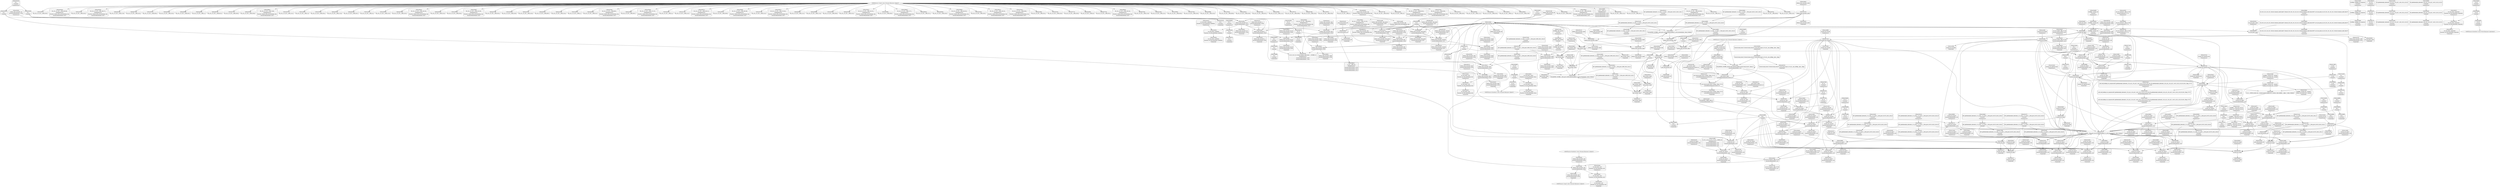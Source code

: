 digraph {
	CE0x41f50d0 [shape=record,shape=Mrecord,label="{CE0x41f50d0|80:_i32,_112:_i8*,_:_CRE_160,168_|*MultipleSource*|Function::selinux_shm_associate&Arg::shp::|security/selinux/hooks.c,5327}"]
	CE0x41f1010 [shape=record,shape=Mrecord,label="{CE0x41f1010|selinux_shm_associate:_tmp1|*SummSource*}"]
	CE0x421ab50 [shape=record,shape=Mrecord,label="{CE0x421ab50|current_sid:_tmp11|security/selinux/hooks.c,218|*SummSink*}"]
	CE0x41e9e40 [shape=record,shape=Mrecord,label="{CE0x41e9e40|i8_4|*Constant*|*SummSource*}"]
	CE0x41e8af0 [shape=record,shape=Mrecord,label="{CE0x41e8af0|i64_5|*Constant*|*SummSink*}"]
	CE0x41fcaa0 [shape=record,shape=Mrecord,label="{CE0x41fcaa0|selinux_shm_associate:_u|security/selinux/hooks.c,5330}"]
	CE0x4238770 [shape=record,shape=Mrecord,label="{CE0x4238770|current_sid:_tmp18|security/selinux/hooks.c,218}"]
	CE0x41f5e70 [shape=record,shape=Mrecord,label="{CE0x41f5e70|current_sid:_tmp1|*SummSink*}"]
	CE0x422af50 [shape=record,shape=Mrecord,label="{CE0x422af50|_call_void_mcount()_#3}"]
	CE0x4214b90 [shape=record,shape=Mrecord,label="{CE0x4214b90|current_sid:_tmp14|security/selinux/hooks.c,218|*SummSink*}"]
	CE0x4239130 [shape=record,shape=Mrecord,label="{CE0x4239130|i64*_getelementptr_inbounds_(_11_x_i64_,_11_x_i64_*___llvm_gcov_ctr125,_i64_0,_i64_10)|*Constant*|*SummSource*}"]
	CE0x4239250 [shape=record,shape=Mrecord,label="{CE0x4239250|current_sid:_tmp19|security/selinux/hooks.c,218|*SummSink*}"]
	CE0x422b0f0 [shape=record,shape=Mrecord,label="{CE0x422b0f0|_call_void_mcount()_#3|*SummSink*}"]
	CE0x41f8600 [shape=record,shape=Mrecord,label="{CE0x41f8600|current_sid:_tmp5|security/selinux/hooks.c,218|*SummSource*}"]
	CE0x420cc20 [shape=record,shape=Mrecord,label="{CE0x420cc20|selinux_shm_associate:_type|security/selinux/hooks.c,5329|*SummSource*}"]
	CE0x420df90 [shape=record,shape=Mrecord,label="{CE0x420df90|current_sid:_tobool|security/selinux/hooks.c,218|*SummSink*}"]
	CE0x421b5f0 [shape=record,shape=Mrecord,label="{CE0x421b5f0|GLOBAL:_lockdep_rcu_suspicious|*Constant*}"]
	CE0x41e99e0 [shape=record,shape=Mrecord,label="{CE0x41e99e0|selinux_shm_associate:_type|security/selinux/hooks.c,5329|*SummSink*}"]
	CE0x4244bb0 [shape=record,shape=Mrecord,label="{CE0x4244bb0|i64*_getelementptr_inbounds_(_2_x_i64_,_2_x_i64_*___llvm_gcov_ctr98,_i64_0,_i64_1)|*Constant*|*SummSource*}"]
	CE0x41ea5c0 [shape=record,shape=Mrecord,label="{CE0x41ea5c0|selinux_shm_associate:_u|security/selinux/hooks.c,5330|*SummSink*}"]
	CE0x42148f0 [shape=record,shape=Mrecord,label="{CE0x42148f0|current_sid:_tmp14|security/selinux/hooks.c,218}"]
	CE0x4207450 [shape=record,shape=Mrecord,label="{CE0x4207450|80:_i32,_112:_i8*,_:_CRE_31,32_}"]
	CE0x41f23d0 [shape=record,shape=Mrecord,label="{CE0x41f23d0|current_sid:_if.end}"]
	CE0x420d750 [shape=record,shape=Mrecord,label="{CE0x420d750|%struct.task_struct*_(%struct.task_struct**)*_asm_movq_%gs:$_1:P_,$0_,_r,im,_dirflag_,_fpsr_,_flags_|*SummSink*}"]
	CE0x426ec70 [shape=record,shape=Mrecord,label="{CE0x426ec70|get_current:_tmp4|./arch/x86/include/asm/current.h,14|*SummSink*}"]
	CE0x42057e0 [shape=record,shape=Mrecord,label="{CE0x42057e0|selinux_shm_associate:_security|security/selinux/hooks.c,5327|*SummSource*}"]
	CE0x422c3a0 [shape=record,shape=Mrecord,label="{CE0x422c3a0|current_sid:_security|security/selinux/hooks.c,218|*SummSink*}"]
	CE0x41f5670 [shape=record,shape=Mrecord,label="{CE0x41f5670|80:_i32,_112:_i8*,_:_CRE_176,184_|*MultipleSource*|Function::selinux_shm_associate&Arg::shp::|security/selinux/hooks.c,5327}"]
	CE0x4239e30 [shape=record,shape=Mrecord,label="{CE0x4239e30|GLOBAL:_get_current|*Constant*}"]
	CE0x42083d0 [shape=record,shape=Mrecord,label="{CE0x42083d0|i32_0|*Constant*}"]
	CE0x420adc0 [shape=record,shape=Mrecord,label="{CE0x420adc0|current_sid:_entry}"]
	CE0x4219430 [shape=record,shape=Mrecord,label="{CE0x4219430|i64_3|*Constant*}"]
	CE0x4212020 [shape=record,shape=Mrecord,label="{CE0x4212020|GLOBAL:_get_current|*Constant*|*SummSink*}"]
	CE0x42333d0 [shape=record,shape=Mrecord,label="{CE0x42333d0|GLOBAL:_current_task|Global_var:current_task|*SummSink*}"]
	CE0x4202af0 [shape=record,shape=Mrecord,label="{CE0x4202af0|_call_void_mcount()_#3|*SummSink*}"]
	CE0x42165c0 [shape=record,shape=Mrecord,label="{CE0x42165c0|current_sid:_call|security/selinux/hooks.c,218|*SummSource*}"]
	CE0x4202a30 [shape=record,shape=Mrecord,label="{CE0x4202a30|_call_void_mcount()_#3|*SummSource*}"]
	CE0x42194a0 [shape=record,shape=Mrecord,label="{CE0x42194a0|i64_3|*Constant*|*SummSource*}"]
	CE0x420b3b0 [shape=record,shape=Mrecord,label="{CE0x420b3b0|selinux_shm_associate:_tmp|*SummSink*}"]
	CE0x4204f30 [shape=record,shape=Mrecord,label="{CE0x4204f30|80:_i32,_112:_i8*,_:_CRE_12,13_}"]
	CE0x4232640 [shape=record,shape=Mrecord,label="{CE0x4232640|current_sid:_tmp7|security/selinux/hooks.c,218|*SummSource*}"]
	CE0x42060d0 [shape=record,shape=Mrecord,label="{CE0x42060d0|avc_has_perm:_tsid|Function::avc_has_perm&Arg::tsid::|*SummSource*}"]
	CE0x41fdf80 [shape=record,shape=Mrecord,label="{CE0x41fdf80|selinux_shm_associate:_tmp7|security/selinux/hooks.c,5332}"]
	CE0x4209b00 [shape=record,shape=Mrecord,label="{CE0x4209b00|80:_i32,_112:_i8*,_:_CRE_17,18_}"]
	CE0x41e2e80 [shape=record,shape=Mrecord,label="{CE0x41e2e80|current_sid:_do.body}"]
	CE0x41f34b0 [shape=record,shape=Mrecord,label="{CE0x41f34b0|80:_i32,_112:_i8*,_:_CRE_38,39_}"]
	CE0x4205e00 [shape=record,shape=Mrecord,label="{CE0x4205e00|avc_has_perm:_ssid|Function::avc_has_perm&Arg::ssid::|*SummSink*}"]
	CE0x423a470 [shape=record,shape=Mrecord,label="{CE0x423a470|i32_218|*Constant*}"]
	CE0x41fd030 [shape=record,shape=Mrecord,label="{CE0x41fd030|selinux_shm_associate:_ipc_id|security/selinux/hooks.c,5330|*SummSource*}"]
	CE0x4207830 [shape=record,shape=Mrecord,label="{CE0x4207830|80:_i32,_112:_i8*,_:_CRE_51,52_}"]
	CE0x4235b70 [shape=record,shape=Mrecord,label="{CE0x4235b70|current_sid:_tmp20|security/selinux/hooks.c,218|*SummSink*}"]
	CE0x41f4d10 [shape=record,shape=Mrecord,label="{CE0x41f4d10|80:_i32,_112:_i8*,_:_CRE_144,152_|*MultipleSource*|Function::selinux_shm_associate&Arg::shp::|security/selinux/hooks.c,5327}"]
	CE0x4249bb0 [shape=record,shape=Mrecord,label="{CE0x4249bb0|get_current:_tmp2}"]
	CE0x420d590 [shape=record,shape=Mrecord,label="{CE0x420d590|%struct.task_struct*_(%struct.task_struct**)*_asm_movq_%gs:$_1:P_,$0_,_r,im,_dirflag_,_fpsr_,_flags_|*SummSource*}"]
	CE0x421a9e0 [shape=record,shape=Mrecord,label="{CE0x421a9e0|current_sid:_tmp11|security/selinux/hooks.c,218|*SummSource*}"]
	CE0x4219510 [shape=record,shape=Mrecord,label="{CE0x4219510|i64_3|*Constant*|*SummSink*}"]
	"CONST[source:0(mediator),value:2(dynamic)][purpose:{subject}]"
	CE0x41ed880 [shape=record,shape=Mrecord,label="{CE0x41ed880|80:_i32,_112:_i8*,_:_CRE_49,50_}"]
	CE0x41e63e0 [shape=record,shape=Mrecord,label="{CE0x41e63e0|_ret_i32_%tmp24,_!dbg_!27742|security/selinux/hooks.c,220}"]
	CE0x4232410 [shape=record,shape=Mrecord,label="{CE0x4232410|i64_0|*Constant*|*SummSink*}"]
	CE0x41e2fb0 [shape=record,shape=Mrecord,label="{CE0x41e2fb0|current_sid:_do.body|*SummSink*}"]
	CE0x41e08b0 [shape=record,shape=Mrecord,label="{CE0x41e08b0|current_sid:_do.end|*SummSource*}"]
	CE0x4206ba0 [shape=record,shape=Mrecord,label="{CE0x4206ba0|80:_i32,_112:_i8*,_:_CRE_72,73_|*MultipleSource*|Function::selinux_shm_associate&Arg::shp::|security/selinux/hooks.c,5327}"]
	CE0x42005a0 [shape=record,shape=Mrecord,label="{CE0x42005a0|current_sid:_call|security/selinux/hooks.c,218}"]
	CE0x42178f0 [shape=record,shape=Mrecord,label="{CE0x42178f0|i64_2|*Constant*}"]
	CE0x4205d40 [shape=record,shape=Mrecord,label="{CE0x4205d40|avc_has_perm:_ssid|Function::avc_has_perm&Arg::ssid::|*SummSource*}"]
	CE0x4206810 [shape=record,shape=Mrecord,label="{CE0x4206810|80:_i32,_112:_i8*,_:_CRE_70,71_}"]
	CE0x4208ec0 [shape=record,shape=Mrecord,label="{CE0x4208ec0|selinux_shm_associate:_tmp6|security/selinux/hooks.c,5330|*SummSource*}"]
	CE0x4200d30 [shape=record,shape=Mrecord,label="{CE0x4200d30|80:_i32,_112:_i8*,_:_CRE_54,55_}"]
	CE0x41f8e30 [shape=record,shape=Mrecord,label="{CE0x41f8e30|current_sid:_tmp6|security/selinux/hooks.c,218|*SummSource*}"]
	CE0x41f5850 [shape=record,shape=Mrecord,label="{CE0x41f5850|80:_i32,_112:_i8*,_:_CRE_184,192_|*MultipleSource*|Function::selinux_shm_associate&Arg::shp::|security/selinux/hooks.c,5327}"]
	CE0x421b840 [shape=record,shape=Mrecord,label="{CE0x421b840|GLOBAL:_lockdep_rcu_suspicious|*Constant*|*SummSource*}"]
	CE0x4245500 [shape=record,shape=Mrecord,label="{CE0x4245500|get_current:_tmp4|./arch/x86/include/asm/current.h,14}"]
	CE0x4205490 [shape=record,shape=Mrecord,label="{CE0x4205490|i32_10|*Constant*|*SummSource*}"]
	CE0x42090f0 [shape=record,shape=Mrecord,label="{CE0x42090f0|i32_(i32,_i32,_i16,_i32,_%struct.common_audit_data*)*_bitcast_(i32_(i32,_i32,_i16,_i32,_%struct.common_audit_data.495*)*_avc_has_perm_to_i32_(i32,_i32,_i16,_i32,_%struct.common_audit_data*)*)|*Constant*|*SummSink*}"]
	CE0x42025c0 [shape=record,shape=Mrecord,label="{CE0x42025c0|i32_1|*Constant*|*SummSink*}"]
	CE0x4209750 [shape=record,shape=Mrecord,label="{CE0x4209750|selinux_shm_associate:_call3|security/selinux/hooks.c,5332|*SummSource*}"]
	CE0x41f68c0 [shape=record,shape=Mrecord,label="{CE0x41f68c0|80:_i32,_112:_i8*,_:_CRE_112,120_|*MultipleSource*|Function::selinux_shm_associate&Arg::shp::|security/selinux/hooks.c,5327}"]
	CE0x41e6660 [shape=record,shape=Mrecord,label="{CE0x41e6660|i64*_getelementptr_inbounds_(_2_x_i64_,_2_x_i64_*___llvm_gcov_ctr312,_i64_0,_i64_0)|*Constant*|*SummSink*}"]
	CE0x4216290 [shape=record,shape=Mrecord,label="{CE0x4216290|_call_void_mcount()_#3|*SummSink*}"]
	CE0x4200820 [shape=record,shape=Mrecord,label="{CE0x4200820|current_sid:_tmp3|*SummSource*}"]
	CE0x4208fa0 [shape=record,shape=Mrecord,label="{CE0x4208fa0|i32_(i32,_i32,_i16,_i32,_%struct.common_audit_data*)*_bitcast_(i32_(i32,_i32,_i16,_i32,_%struct.common_audit_data.495*)*_avc_has_perm_to_i32_(i32,_i32,_i16,_i32,_%struct.common_audit_data*)*)|*Constant*|*SummSource*}"]
	CE0x423a080 [shape=record,shape=Mrecord,label="{CE0x423a080|current_sid:_tmp15|security/selinux/hooks.c,218}"]
	CE0x41e4730 [shape=record,shape=Mrecord,label="{CE0x41e4730|selinux_shm_associate:_entry}"]
	CE0x4244b10 [shape=record,shape=Mrecord,label="{CE0x4244b10|i64*_getelementptr_inbounds_(_2_x_i64_,_2_x_i64_*___llvm_gcov_ctr98,_i64_0,_i64_1)|*Constant*}"]
	CE0x42493d0 [shape=record,shape=Mrecord,label="{CE0x42493d0|get_current:_tmp}"]
	CE0x4204ab0 [shape=record,shape=Mrecord,label="{CE0x4204ab0|80:_i32,_112:_i8*,_:_CRE_34,35_}"]
	CE0x420af70 [shape=record,shape=Mrecord,label="{CE0x420af70|current_sid:_tmp1}"]
	CE0x41f6510 [shape=record,shape=Mrecord,label="{CE0x41f6510|80:_i32,_112:_i8*,_:_CRE_100,102_|*MultipleSource*|Function::selinux_shm_associate&Arg::shp::|security/selinux/hooks.c,5327}"]
	CE0x41f7a30 [shape=record,shape=Mrecord,label="{CE0x41f7a30|80:_i32,_112:_i8*,_:_CRE_84,88_|*MultipleSource*|Function::selinux_shm_associate&Arg::shp::|security/selinux/hooks.c,5327}"]
	CE0x41ec0b0 [shape=record,shape=Mrecord,label="{CE0x41ec0b0|80:_i32,_112:_i8*,_:_CRE_20,21_}"]
	CE0x423a840 [shape=record,shape=Mrecord,label="{CE0x423a840|current_sid:_tmp16|security/selinux/hooks.c,218|*SummSink*}"]
	CE0x41f6350 [shape=record,shape=Mrecord,label="{CE0x41f6350|selinux_shm_associate:_entry|*SummSink*}"]
	CE0x41e0050 [shape=record,shape=Mrecord,label="{CE0x41e0050|_ret_i32_%call3,_!dbg_!27729|security/selinux/hooks.c,5332}"]
	CE0x41fa2e0 [shape=record,shape=Mrecord,label="{CE0x41fa2e0|80:_i32,_112:_i8*,_:_CRE_43,44_}"]
	CE0x41e5e00 [shape=record,shape=Mrecord,label="{CE0x41e5e00|i64*_getelementptr_inbounds_(_11_x_i64_,_11_x_i64_*___llvm_gcov_ctr125,_i64_0,_i64_0)|*Constant*|*SummSource*}"]
	CE0x4212510 [shape=record,shape=Mrecord,label="{CE0x4212510|_ret_%struct.task_struct*_%tmp4,_!dbg_!27714|./arch/x86/include/asm/current.h,14}"]
	CE0x42160d0 [shape=record,shape=Mrecord,label="{CE0x42160d0|_call_void_mcount()_#3}"]
	CE0x423a160 [shape=record,shape=Mrecord,label="{CE0x423a160|current_sid:_tmp15|security/selinux/hooks.c,218|*SummSink*}"]
	CE0x421b9d0 [shape=record,shape=Mrecord,label="{CE0x421b9d0|i8*_getelementptr_inbounds_(_25_x_i8_,_25_x_i8_*_.str3,_i32_0,_i32_0)|*Constant*}"]
	CE0x41f76f0 [shape=record,shape=Mrecord,label="{CE0x41f76f0|selinux_shm_associate:_call|security/selinux/hooks.c,5325}"]
	CE0x41fc990 [shape=record,shape=Mrecord,label="{CE0x41fc990|selinux_shm_associate:_ipc_id|security/selinux/hooks.c,5330}"]
	CE0x42121b0 [shape=record,shape=Mrecord,label="{CE0x42121b0|get_current:_entry|*SummSource*}"]
	CE0x4203af0 [shape=record,shape=Mrecord,label="{CE0x4203af0|current_sid:_if.end|*SummSource*}"]
	CE0x4233c10 [shape=record,shape=Mrecord,label="{CE0x4233c10|get_current:_tmp3|*SummSink*}"]
	CE0x422aa50 [shape=record,shape=Mrecord,label="{CE0x422aa50|_call_void_lockdep_rcu_suspicious(i8*_getelementptr_inbounds_(_25_x_i8_,_25_x_i8_*_.str3,_i32_0,_i32_0),_i32_218,_i8*_getelementptr_inbounds_(_45_x_i8_,_45_x_i8_*_.str12,_i32_0,_i32_0))_#10,_!dbg_!27727|security/selinux/hooks.c,218}"]
	CE0x41f2700 [shape=record,shape=Mrecord,label="{CE0x41f2700|_ret_i32_%tmp24,_!dbg_!27742|security/selinux/hooks.c,220|*SummSink*}"]
	CE0x42447d0 [shape=record,shape=Mrecord,label="{CE0x42447d0|get_current:_tmp4|./arch/x86/include/asm/current.h,14|*SummSource*}"]
	CE0x421a100 [shape=record,shape=Mrecord,label="{CE0x421a100|current_sid:_tmp9|security/selinux/hooks.c,218|*SummSink*}"]
	CE0x422c300 [shape=record,shape=Mrecord,label="{CE0x422c300|current_sid:_security|security/selinux/hooks.c,218|*SummSource*}"]
	CE0x422c240 [shape=record,shape=Mrecord,label="{CE0x422c240|current_sid:_security|security/selinux/hooks.c,218}"]
	CE0x4209160 [shape=record,shape=Mrecord,label="{CE0x4209160|avc_has_perm:_entry|*SummSource*}"]
	CE0x41fde10 [shape=record,shape=Mrecord,label="{CE0x41fde10|4:_i32,_:_CRE_4,8_|*MultipleSource*|security/selinux/hooks.c,5332|security/selinux/hooks.c,5327|security/selinux/hooks.c,5327}"]
	CE0x422a7a0 [shape=record,shape=Mrecord,label="{CE0x422a7a0|i8_1|*Constant*|*SummSink*}"]
	CE0x41f6f40 [shape=record,shape=Mrecord,label="{CE0x41f6f40|_ret_%struct.task_struct*_%tmp4,_!dbg_!27714|./arch/x86/include/asm/current.h,14|*SummSink*}"]
	CE0x4202c10 [shape=record,shape=Mrecord,label="{CE0x4202c10|selinux_shm_associate:_tmp2|*SummSource*}"]
	CE0x4207270 [shape=record,shape=Mrecord,label="{CE0x4207270|80:_i32,_112:_i8*,_:_CRE_29,30_}"]
	CE0x4204dd0 [shape=record,shape=Mrecord,label="{CE0x4204dd0|80:_i32,_112:_i8*,_:_CRE_8,9_}"]
	CE0x41ecf90 [shape=record,shape=Mrecord,label="{CE0x41ecf90|0:_i8,_:_GCMR_current_sid.__warned_internal_global_i8_0,_section_.data.unlikely_,_align_1:_elem_0:default:}"]
	CE0x41f9130 [shape=record,shape=Mrecord,label="{CE0x41f9130|current_sid:_tmp7|security/selinux/hooks.c,218}"]
	CE0x4207700 [shape=record,shape=Mrecord,label="{CE0x4207700|80:_i32,_112:_i8*,_:_CRE_50,51_}"]
	CE0x4257ab0 [shape=record,shape=Mrecord,label="{CE0x4257ab0|i64*_getelementptr_inbounds_(_2_x_i64_,_2_x_i64_*___llvm_gcov_ctr98,_i64_0,_i64_0)|*Constant*|*SummSource*}"]
	CE0x41fbd60 [shape=record,shape=Mrecord,label="{CE0x41fbd60|i8*_getelementptr_inbounds_(_45_x_i8_,_45_x_i8_*_.str12,_i32_0,_i32_0)|*Constant*|*SummSource*}"]
	CE0x426ed30 [shape=record,shape=Mrecord,label="{CE0x426ed30|GLOBAL:_current_task|Global_var:current_task}"]
	CE0x4217b00 [shape=record,shape=Mrecord,label="{CE0x4217b00|i64_2|*Constant*|*SummSink*}"]
	CE0x41f6e30 [shape=record,shape=Mrecord,label="{CE0x41f6e30|80:_i32,_112:_i8*,_:_CRE_136,144_|*MultipleSource*|Function::selinux_shm_associate&Arg::shp::|security/selinux/hooks.c,5327}"]
	CE0x4b75540 [shape=record,shape=Mrecord,label="{CE0x4b75540|80:_i32,_112:_i8*,_:_CRE_27,28_}"]
	CE0x4238bf0 [shape=record,shape=Mrecord,label="{CE0x4238bf0|current_sid:_tmp19|security/selinux/hooks.c,218}"]
	CE0x41ec290 [shape=record,shape=Mrecord,label="{CE0x41ec290|80:_i32,_112:_i8*,_:_CRE_22,23_}"]
	CE0x421b8d0 [shape=record,shape=Mrecord,label="{CE0x421b8d0|GLOBAL:_lockdep_rcu_suspicious|*Constant*|*SummSink*}"]
	CE0x41e0210 [shape=record,shape=Mrecord,label="{CE0x41e0210|avc_has_perm:_auditdata|Function::avc_has_perm&Arg::auditdata::|*SummSource*}"]
	CE0x41ec830 [shape=record,shape=Mrecord,label="{CE0x41ec830|selinux_shm_associate:_ad|security/selinux/hooks.c, 5324}"]
	CE0x41e9cb0 [shape=record,shape=Mrecord,label="{CE0x41e9cb0|i8_4|*Constant*}"]
	CE0x422efc0 [shape=record,shape=Mrecord,label="{CE0x422efc0|get_current:_bb}"]
	CE0x420ab80 [shape=record,shape=Mrecord,label="{CE0x420ab80|GLOBAL:_current_sid|*Constant*|*SummSource*}"]
	CE0x421a520 [shape=record,shape=Mrecord,label="{CE0x421a520|current_sid:_tmp10|security/selinux/hooks.c,218|*SummSource*}"]
	CE0x4205630 [shape=record,shape=Mrecord,label="{CE0x4205630|i32_10|*Constant*|*SummSink*}"]
	CE0x421a650 [shape=record,shape=Mrecord,label="{CE0x421a650|current_sid:_tmp10|security/selinux/hooks.c,218|*SummSink*}"]
	CE0x4232b80 [shape=record,shape=Mrecord,label="{CE0x4232b80|GLOBAL:_current_sid.__warned|Global_var:current_sid.__warned|*SummSource*}"]
	CE0x422ce60 [shape=record,shape=Mrecord,label="{CE0x422ce60|current_sid:_tmp23|security/selinux/hooks.c,218|*SummSource*}"]
	CE0x420c630 [shape=record,shape=Mrecord,label="{CE0x420c630|selinux_shm_associate:_tmp5|security/selinux/hooks.c,5327|*SummSink*}"]
	CE0x422f0a0 [shape=record,shape=Mrecord,label="{CE0x422f0a0|get_current:_bb|*SummSource*}"]
	CE0x41f09e0 [shape=record,shape=Mrecord,label="{CE0x41f09e0|80:_i32,_112:_i8*,_:_CRE_64,65_}"]
	"CONST[source:1(input),value:2(dynamic)][purpose:{object}]"
	CE0x41e6480 [shape=record,shape=Mrecord,label="{CE0x41e6480|_ret_i32_%tmp24,_!dbg_!27742|security/selinux/hooks.c,220|*SummSource*}"]
	CE0x4203250 [shape=record,shape=Mrecord,label="{CE0x4203250|current_sid:_land.lhs.true2}"]
	CE0x4203410 [shape=record,shape=Mrecord,label="{CE0x4203410|current_sid:_land.lhs.true2|*SummSink*}"]
	CE0x6166960 [shape=record,shape=Mrecord,label="{CE0x6166960|selinux_shm_associate:_shm_perm|security/selinux/hooks.c,5327|*SummSink*}"]
	CE0x4207a90 [shape=record,shape=Mrecord,label="{CE0x4207a90|80:_i32,_112:_i8*,_:_CRE_53,54_}"]
	CE0x4209bf0 [shape=record,shape=Mrecord,label="{CE0x4209bf0|80:_i32,_112:_i8*,_:_CRE_18,19_}"]
	CE0x423a7d0 [shape=record,shape=Mrecord,label="{CE0x423a7d0|current_sid:_tmp16|security/selinux/hooks.c,218|*SummSource*}"]
	CE0x420cea0 [shape=record,shape=Mrecord,label="{CE0x420cea0|i32_3|*Constant*}"]
	CE0x4218da0 [shape=record,shape=Mrecord,label="{CE0x4218da0|current_sid:_tmp21|security/selinux/hooks.c,218|*SummSource*}"]
	CE0x41f1080 [shape=record,shape=Mrecord,label="{CE0x41f1080|i32_1|*Constant*}"]
	CE0x41f0ea0 [shape=record,shape=Mrecord,label="{CE0x41f0ea0|80:_i32,_112:_i8*,_:_CRE_68,69_}"]
	CE0x41ed410 [shape=record,shape=Mrecord,label="{CE0x41ed410|80:_i32,_112:_i8*,_:_CRE_45,46_}"]
	CE0x41e0730 [shape=record,shape=Mrecord,label="{CE0x41e0730|_ret_i32_%retval.0,_!dbg_!27728|security/selinux/avc.c,775|*SummSink*}"]
	CE0x4b75450 [shape=record,shape=Mrecord,label="{CE0x4b75450|80:_i32,_112:_i8*,_:_CRE_26,27_}"]
	CE0x42196b0 [shape=record,shape=Mrecord,label="{CE0x42196b0|current_sid:_tmp4|security/selinux/hooks.c,218|*SummSource*}"]
	CE0x41e2ef0 [shape=record,shape=Mrecord,label="{CE0x41e2ef0|current_sid:_do.body|*SummSource*}"]
	CE0x4233a50 [shape=record,shape=Mrecord,label="{CE0x4233a50|get_current:_tmp3}"]
	CE0x4200c10 [shape=record,shape=Mrecord,label="{CE0x4200c10|i64*_getelementptr_inbounds_(_2_x_i64_,_2_x_i64_*___llvm_gcov_ctr312,_i64_0,_i64_1)|*Constant*|*SummSource*}"]
	CE0x4209300 [shape=record,shape=Mrecord,label="{CE0x4209300|avc_has_perm:_entry|*SummSink*}"]
	CE0x41e6120 [shape=record,shape=Mrecord,label="{CE0x41e6120|current_sid:_tmp|*SummSource*}"]
	CE0x4232530 [shape=record,shape=Mrecord,label="{CE0x4232530|GLOBAL:___llvm_gcov_ctr125|Global_var:__llvm_gcov_ctr125|*SummSource*}"]
	CE0x41e0550 [shape=record,shape=Mrecord,label="{CE0x41e0550|_ret_i32_%retval.0,_!dbg_!27728|security/selinux/avc.c,775|*SummSource*}"]
	CE0x42082e0 [shape=record,shape=Mrecord,label="{CE0x42082e0|selinux_shm_associate:_call|security/selinux/hooks.c,5325|*SummSource*}"]
	CE0x4b08720 [shape=record,shape=Mrecord,label="{CE0x4b08720|selinux_shm_associate:_shp|Function::selinux_shm_associate&Arg::shp::|*SummSink*}"]
	CE0x41fbdd0 [shape=record,shape=Mrecord,label="{CE0x41fbdd0|i8*_getelementptr_inbounds_(_45_x_i8_,_45_x_i8_*_.str12,_i32_0,_i32_0)|*Constant*|*SummSink*}"]
	CE0x41ebed0 [shape=record,shape=Mrecord,label="{CE0x41ebed0|i64_1|*Constant*|*SummSource*}"]
	CE0x41f3d00 [shape=record,shape=Mrecord,label="{CE0x41f3d00|80:_i32,_112:_i8*,_:_CRE_11,12_}"]
	CE0x4235dc0 [shape=record,shape=Mrecord,label="{CE0x4235dc0|current_sid:_call4|security/selinux/hooks.c,218}"]
	CE0x41e9fd0 [shape=record,shape=Mrecord,label="{CE0x41e9fd0|i8_4|*Constant*|*SummSink*}"]
	CE0x41f9210 [shape=record,shape=Mrecord,label="{CE0x41f9210|80:_i32,_112:_i8*,_:_CRE_59,60_}"]
	CE0x41fb0b0 [shape=record,shape=Mrecord,label="{CE0x41fb0b0|_ret_i32_%retval.0,_!dbg_!27728|security/selinux/avc.c,775}"]
	CE0x41fbc60 [shape=record,shape=Mrecord,label="{CE0x41fbc60|i8*_getelementptr_inbounds_(_45_x_i8_,_45_x_i8_*_.str12,_i32_0,_i32_0)|*Constant*}"]
	CE0x4231ca0 [shape=record,shape=Mrecord,label="{CE0x4231ca0|current_sid:_tmp2|*SummSource*}"]
	"CONST[source:0(mediator),value:2(dynamic)][purpose:{object}]"
	CE0x4b75360 [shape=record,shape=Mrecord,label="{CE0x4b75360|80:_i32,_112:_i8*,_:_CRE_25,26_}"]
	CE0x41f0d70 [shape=record,shape=Mrecord,label="{CE0x41f0d70|80:_i32,_112:_i8*,_:_CRE_67,68_}"]
	CE0x41e66d0 [shape=record,shape=Mrecord,label="{CE0x41e66d0|i64*_getelementptr_inbounds_(_2_x_i64_,_2_x_i64_*___llvm_gcov_ctr312,_i64_0,_i64_0)|*Constant*}"]
	CE0x4204270 [shape=record,shape=Mrecord,label="{CE0x4204270|80:_i32,_112:_i8*,_:_CRE_0,1_}"]
	CE0x41e60b0 [shape=record,shape=Mrecord,label="{CE0x41e60b0|current_sid:_tmp}"]
	CE0x4207180 [shape=record,shape=Mrecord,label="{CE0x4207180|80:_i32,_112:_i8*,_:_CRE_28,29_}"]
	CE0x41eeed0 [shape=record,shape=Mrecord,label="{CE0x41eeed0|80:_i32,_112:_i8*,_:_CRE_4,5_}"]
	CE0x41f7fe0 [shape=record,shape=Mrecord,label="{CE0x41f7fe0|80:_i32,_112:_i8*,_:_CRE_96,100_|*MultipleSource*|Function::selinux_shm_associate&Arg::shp::|security/selinux/hooks.c,5327}"]
	CE0x422a630 [shape=record,shape=Mrecord,label="{CE0x422a630|i8_1|*Constant*|*SummSource*}"]
	CE0x4232a00 [shape=record,shape=Mrecord,label="{CE0x4232a00|GLOBAL:_current_sid.__warned|Global_var:current_sid.__warned}"]
	CE0x4238340 [shape=record,shape=Mrecord,label="{CE0x4238340|current_sid:_tmp17|security/selinux/hooks.c,218|*SummSink*}"]
	CE0x41f7540 [shape=record,shape=Mrecord,label="{CE0x41f7540|current_sid:_sid|security/selinux/hooks.c,220|*SummSink*}"]
	CE0x4209570 [shape=record,shape=Mrecord,label="{CE0x4209570|avc_has_perm:_requested|Function::avc_has_perm&Arg::requested::|*SummSink*}"]
	CE0x4203a50 [shape=record,shape=Mrecord,label="{CE0x4203a50|i64*_getelementptr_inbounds_(_11_x_i64_,_11_x_i64_*___llvm_gcov_ctr125,_i64_0,_i64_0)|*Constant*|*SummSink*}"]
	CE0x42391e0 [shape=record,shape=Mrecord,label="{CE0x42391e0|i64*_getelementptr_inbounds_(_11_x_i64_,_11_x_i64_*___llvm_gcov_ctr125,_i64_0,_i64_10)|*Constant*|*SummSink*}"]
	CE0x422c840 [shape=record,shape=Mrecord,label="{CE0x422c840|current_sid:_tmp22|security/selinux/hooks.c,218}"]
	CE0x41f7e40 [shape=record,shape=Mrecord,label="{CE0x41f7e40|80:_i32,_112:_i8*,_:_CRE_92,96_|*MultipleSource*|Function::selinux_shm_associate&Arg::shp::|security/selinux/hooks.c,5327}"]
	CE0x4231d10 [shape=record,shape=Mrecord,label="{CE0x4231d10|current_sid:_tmp2|*SummSink*}"]
	CE0x41fa410 [shape=record,shape=Mrecord,label="{CE0x41fa410|80:_i32,_112:_i8*,_:_CRE_44,45_}"]
	CE0x4249c20 [shape=record,shape=Mrecord,label="{CE0x4249c20|get_current:_tmp2|*SummSource*}"]
	CE0x41e83b0 [shape=record,shape=Mrecord,label="{CE0x41e83b0|current_sid:_tobool1|security/selinux/hooks.c,218}"]
	CE0x41fb120 [shape=record,shape=Mrecord,label="{CE0x41fb120|avc_has_perm:_requested|Function::avc_has_perm&Arg::requested::}"]
	CE0x4206940 [shape=record,shape=Mrecord,label="{CE0x4206940|80:_i32,_112:_i8*,_:_CRE_71,72_}"]
	CE0x4205fa0 [shape=record,shape=Mrecord,label="{CE0x4205fa0|avc_has_perm:_tsid|Function::avc_has_perm&Arg::tsid::}"]
	CE0x41f9440 [shape=record,shape=Mrecord,label="{CE0x41f9440|80:_i32,_112:_i8*,_:_CRE_61,62_}"]
	CE0x41fe270 [shape=record,shape=Mrecord,label="{CE0x41fe270|selinux_shm_associate:_tmp7|security/selinux/hooks.c,5332|*SummSource*}"]
	CE0x41ea140 [shape=record,shape=Mrecord,label="{CE0x41ea140|selinux_shm_associate:_shm_perm1|security/selinux/hooks.c,5330}"]
	CE0x4217a20 [shape=record,shape=Mrecord,label="{CE0x4217a20|i64_2|*Constant*|*SummSource*}"]
	CE0x4216bc0 [shape=record,shape=Mrecord,label="{CE0x4216bc0|i64*_getelementptr_inbounds_(_2_x_i64_,_2_x_i64_*___llvm_gcov_ctr98,_i64_0,_i64_0)|*Constant*|*SummSink*}"]
	CE0x4211e50 [shape=record,shape=Mrecord,label="{CE0x4211e50|GLOBAL:_get_current|*Constant*|*SummSource*}"]
	CE0x426ee30 [shape=record,shape=Mrecord,label="{CE0x426ee30|%struct.task_struct*_(%struct.task_struct**)*_asm_movq_%gs:$_1:P_,$0_,_r,im,_dirflag_,_fpsr_,_flags_}"]
	CE0x41f8a30 [shape=record,shape=Mrecord,label="{CE0x41f8a30|80:_i32,_112:_i8*,_:_CRE_2,3_}"]
	CE0x42055c0 [shape=record,shape=Mrecord,label="{CE0x42055c0|selinux_shm_associate:_security|security/selinux/hooks.c,5327|*SummSink*}"]
	CE0x4200060 [shape=record,shape=Mrecord,label="{CE0x4200060|i64*_getelementptr_inbounds_(_11_x_i64_,_11_x_i64_*___llvm_gcov_ctr125,_i64_0,_i64_8)|*Constant*|*SummSource*}"]
	CE0x41e3fd0 [shape=record,shape=Mrecord,label="{CE0x41e3fd0|selinux_shm_associate:_call|security/selinux/hooks.c,5325|*SummSink*}"]
	CE0x41e8980 [shape=record,shape=Mrecord,label="{CE0x41e8980|i64_5|*Constant*|*SummSource*}"]
	CE0x422c0b0 [shape=record,shape=Mrecord,label="{CE0x422c0b0|i32_22|*Constant*|*SummSink*}"]
	CE0x4219780 [shape=record,shape=Mrecord,label="{CE0x4219780|current_sid:_tmp4|security/selinux/hooks.c,218|*SummSink*}"]
	CE0x41eee60 [shape=record,shape=Mrecord,label="{CE0x41eee60|selinux_shm_associate:_shp|Function::selinux_shm_associate&Arg::shp::}"]
	CE0x41ed620 [shape=record,shape=Mrecord,label="{CE0x41ed620|80:_i32,_112:_i8*,_:_CRE_47,48_}"]
	CE0x41ebe60 [shape=record,shape=Mrecord,label="{CE0x41ebe60|i64_1|*Constant*|*SummSink*}"]
	CE0x4200780 [shape=record,shape=Mrecord,label="{CE0x4200780|current_sid:_tmp3}"]
	CE0x4237f10 [shape=record,shape=Mrecord,label="{CE0x4237f10|current_sid:_tmp17|security/selinux/hooks.c,218}"]
	CE0x41fa9c0 [shape=record,shape=Mrecord,label="{CE0x41fa9c0|avc_has_perm:_tclass|Function::avc_has_perm&Arg::tclass::|*SummSource*}"]
	CE0x41e8bf0 [shape=record,shape=Mrecord,label="{CE0x41e8bf0|i64_4|*Constant*}"]
	CE0x42395e0 [shape=record,shape=Mrecord,label="{CE0x42395e0|current_sid:_tmp20|security/selinux/hooks.c,218|*SummSource*}"]
	CE0x426bc40 [shape=record,shape=Mrecord,label="{CE0x426bc40|get_current:_tmp1|*SummSink*}"]
	CE0x422b050 [shape=record,shape=Mrecord,label="{CE0x422b050|_call_void_mcount()_#3|*SummSource*}"]
	CE0x4238850 [shape=record,shape=Mrecord,label="{CE0x4238850|current_sid:_tmp18|security/selinux/hooks.c,218|*SummSource*}"]
	CE0x41eddc0 [shape=record,shape=Mrecord,label="{CE0x41eddc0|i64*_getelementptr_inbounds_(_11_x_i64_,_11_x_i64_*___llvm_gcov_ctr125,_i64_0,_i64_1)|*Constant*|*SummSink*}"]
	CE0x41f3e50 [shape=record,shape=Mrecord,label="{CE0x41f3e50|COLLAPSED:_GCMRE___llvm_gcov_ctr312_internal_global_2_x_i64_zeroinitializer:_elem_0:default:}"]
	CE0x41f8f90 [shape=record,shape=Mrecord,label="{CE0x41f8f90|current_sid:_tmp6|security/selinux/hooks.c,218|*SummSink*}"]
	CE0x41e8c90 [shape=record,shape=Mrecord,label="{CE0x41e8c90|i64_4|*Constant*|*SummSource*}"]
	CE0x41fcc10 [shape=record,shape=Mrecord,label="{CE0x41fcc10|selinux_shm_associate:_u|security/selinux/hooks.c,5330|*SummSource*}"]
	CE0x41f74d0 [shape=record,shape=Mrecord,label="{CE0x41f74d0|current_sid:_cred|security/selinux/hooks.c,218}"]
	CE0x42120d0 [shape=record,shape=Mrecord,label="{CE0x42120d0|get_current:_entry}"]
	CE0x42144a0 [shape=record,shape=Mrecord,label="{CE0x42144a0|current_sid:_tmp13|security/selinux/hooks.c,218|*SummSource*}"]
	CE0x4206de0 [shape=record,shape=Mrecord,label="{CE0x4206de0|80:_i32,_112:_i8*,_:_CRE_80,84_|*MultipleSource*|Function::selinux_shm_associate&Arg::shp::|security/selinux/hooks.c,5327}"]
	CE0x41e9a50 [shape=record,shape=Mrecord,label="{CE0x41e9a50|selinux_shm_associate:_tmp4|security/selinux/hooks.c,5327}"]
	CE0x4204ba0 [shape=record,shape=Mrecord,label="{CE0x4204ba0|80:_i32,_112:_i8*,_:_CRE_35,36_}"]
	CE0x41fe680 [shape=record,shape=Mrecord,label="{CE0x41fe680|current_sid:_tmp12|security/selinux/hooks.c,218|*SummSource*}"]
	CE0x4233600 [shape=record,shape=Mrecord,label="{CE0x4233600|current_sid:_bb|*SummSink*}"]
	CE0x41f6aa0 [shape=record,shape=Mrecord,label="{CE0x41f6aa0|80:_i32,_112:_i8*,_:_CRE_120,128_|*MultipleSource*|Function::selinux_shm_associate&Arg::shp::|security/selinux/hooks.c,5327}"]
	CE0x41ff5b0 [shape=record,shape=Mrecord,label="{CE0x41ff5b0|i1_true|*Constant*|*SummSink*}"]
	CE0x4216db0 [shape=record,shape=Mrecord,label="{CE0x4216db0|0:_i32,_4:_i32,_8:_i32,_12:_i32,_:_CMRE_4,8_|*MultipleSource*|security/selinux/hooks.c,218|security/selinux/hooks.c,218|security/selinux/hooks.c,220}"]
	CE0x41fdd00 [shape=record,shape=Mrecord,label="{CE0x41fdd00|4:_i32,_:_CRE_0,2_|*MultipleSource*|security/selinux/hooks.c,5332|security/selinux/hooks.c,5327|security/selinux/hooks.c,5327}"]
	CE0x4202ba0 [shape=record,shape=Mrecord,label="{CE0x4202ba0|selinux_shm_associate:_tmp2|*SummSink*}"]
	CE0x4203540 [shape=record,shape=Mrecord,label="{CE0x4203540|i64*_getelementptr_inbounds_(_11_x_i64_,_11_x_i64_*___llvm_gcov_ctr125,_i64_0,_i64_0)|*Constant*}"]
	CE0x41ed270 [shape=record,shape=Mrecord,label="{CE0x41ed270|current_sid:_tmp8|security/selinux/hooks.c,218|*SummSink*}"]
	CE0x422c9b0 [shape=record,shape=Mrecord,label="{CE0x422c9b0|current_sid:_tmp22|security/selinux/hooks.c,218|*SummSource*}"]
	CE0x4208f30 [shape=record,shape=Mrecord,label="{CE0x4208f30|selinux_shm_associate:_tmp6|security/selinux/hooks.c,5330|*SummSink*}"]
	CE0x4249440 [shape=record,shape=Mrecord,label="{CE0x4249440|COLLAPSED:_GCMRE___llvm_gcov_ctr98_internal_global_2_x_i64_zeroinitializer:_elem_0:default:}"]
	CE0x41fad00 [shape=record,shape=Mrecord,label="{CE0x41fad00|i32_64|*Constant*}"]
	CE0x41f2440 [shape=record,shape=Mrecord,label="{CE0x41f2440|current_sid:_if.then}"]
	CE0x41ea490 [shape=record,shape=Mrecord,label="{CE0x41ea490|selinux_shm_associate:_shm_perm1|security/selinux/hooks.c,5330|*SummSource*}"]
	CE0x41e9b30 [shape=record,shape=Mrecord,label="{CE0x41e9b30|selinux_shm_associate:_tmp4|security/selinux/hooks.c,5327|*SummSink*}"]
	CE0x4231c30 [shape=record,shape=Mrecord,label="{CE0x4231c30|current_sid:_tmp2}"]
	CE0x41f3ba0 [shape=record,shape=Mrecord,label="{CE0x41f3ba0|i64_1|*Constant*}"]
	CE0x4205020 [shape=record,shape=Mrecord,label="{CE0x4205020|80:_i32,_112:_i8*,_:_CRE_13,14_}"]
	CE0x41fe7f0 [shape=record,shape=Mrecord,label="{CE0x41fe7f0|current_sid:_tmp12|security/selinux/hooks.c,218|*SummSink*}"]
	CE0x4209a10 [shape=record,shape=Mrecord,label="{CE0x4209a10|80:_i32,_112:_i8*,_:_CRE_16,17_}"]
	CE0x4239bc0 [shape=record,shape=Mrecord,label="{CE0x4239bc0|current_sid:_call4|security/selinux/hooks.c,218|*SummSink*}"]
	CE0x4208e50 [shape=record,shape=Mrecord,label="{CE0x4208e50|selinux_shm_associate:_tmp6|security/selinux/hooks.c,5330}"]
	CE0x420d090 [shape=record,shape=Mrecord,label="{CE0x420d090|i32_3|*Constant*|*SummSource*}"]
	CE0x422b480 [shape=record,shape=Mrecord,label="{CE0x422b480|get_current:_tmp|*SummSource*}"]
	CE0x4208d20 [shape=record,shape=Mrecord,label="{CE0x4208d20|selinux_shm_associate:_key|security/selinux/hooks.c,5330|*SummSink*}"]
	CE0x42195b0 [shape=record,shape=Mrecord,label="{CE0x42195b0|current_sid:_tmp4|security/selinux/hooks.c,218}"]
	CE0x4239440 [shape=record,shape=Mrecord,label="{CE0x4239440|current_sid:_tmp20|security/selinux/hooks.c,218}"]
	CE0x41f5a30 [shape=record,shape=Mrecord,label="{CE0x41f5a30|80:_i32,_112:_i8*,_:_CRE_192,200_|*MultipleSource*|Function::selinux_shm_associate&Arg::shp::|security/selinux/hooks.c,5327}"]
	CE0x42337c0 [shape=record,shape=Mrecord,label="{CE0x42337c0|current_sid:_land.lhs.true|*SummSource*}"]
	CE0x41ebf40 [shape=record,shape=Mrecord,label="{CE0x41ebf40|i64_1|*Constant*}"]
	CE0x422d030 [shape=record,shape=Mrecord,label="{CE0x422d030|current_sid:_tmp23|security/selinux/hooks.c,218|*SummSink*}"]
	CE0x41f3c40 [shape=record,shape=Mrecord,label="{CE0x41f3c40|80:_i32,_112:_i8*,_:_CRE_10,11_}"]
	CE0x41fe520 [shape=record,shape=Mrecord,label="{CE0x41fe520|current_sid:_tmp12|security/selinux/hooks.c,218}"]
	CE0x41ea210 [shape=record,shape=Mrecord,label="{CE0x41ea210|selinux_shm_associate:_key|security/selinux/hooks.c,5330|*SummSource*}"]
	CE0x4214a20 [shape=record,shape=Mrecord,label="{CE0x4214a20|current_sid:_tmp14|security/selinux/hooks.c,218|*SummSource*}"]
	CE0x422f180 [shape=record,shape=Mrecord,label="{CE0x422f180|get_current:_bb|*SummSink*}"]
	CE0x41ed750 [shape=record,shape=Mrecord,label="{CE0x41ed750|80:_i32,_112:_i8*,_:_CRE_48,49_}"]
	CE0x4203350 [shape=record,shape=Mrecord,label="{CE0x4203350|current_sid:_land.lhs.true2|*SummSource*}"]
	CE0x4218c70 [shape=record,shape=Mrecord,label="{CE0x4218c70|current_sid:_tmp21|security/selinux/hooks.c,218}"]
	CE0x4214510 [shape=record,shape=Mrecord,label="{CE0x4214510|current_sid:_tmp13|security/selinux/hooks.c,218|*SummSink*}"]
	CE0x41e8620 [shape=record,shape=Mrecord,label="{CE0x41e8620|current_sid:_tobool1|security/selinux/hooks.c,218|*SummSink*}"]
	CE0x41fa080 [shape=record,shape=Mrecord,label="{CE0x41fa080|80:_i32,_112:_i8*,_:_CRE_41,42_}"]
	"CONST[source:1(input),value:2(dynamic)][purpose:{subject}]"
	CE0x41f9570 [shape=record,shape=Mrecord,label="{CE0x41f9570|80:_i32,_112:_i8*,_:_CRE_62,63_}"]
	CE0x42052b0 [shape=record,shape=Mrecord,label="{CE0x42052b0|80:_i32,_112:_i8*,_:_CRE_200,208_|*MultipleSource*|Function::selinux_shm_associate&Arg::shp::|security/selinux/hooks.c,5327}"]
	CE0x41fa1b0 [shape=record,shape=Mrecord,label="{CE0x41fa1b0|80:_i32,_112:_i8*,_:_CRE_42,43_}"]
	CE0x42389c0 [shape=record,shape=Mrecord,label="{CE0x42389c0|current_sid:_tmp18|security/selinux/hooks.c,218|*SummSink*}"]
	CE0x42175b0 [shape=record,shape=Mrecord,label="{CE0x42175b0|current_sid:_tobool|security/selinux/hooks.c,218}"]
	CE0x41f52b0 [shape=record,shape=Mrecord,label="{CE0x41f52b0|80:_i32,_112:_i8*,_:_CRE_168,172_|*MultipleSource*|Function::selinux_shm_associate&Arg::shp::|security/selinux/hooks.c,5327}"]
	CE0x420ca80 [shape=record,shape=Mrecord,label="{CE0x420ca80|selinux_shm_associate:_type|security/selinux/hooks.c,5329}"]
	CE0x4219a40 [shape=record,shape=Mrecord,label="{CE0x4219a40|i64_0|*Constant*}"]
	CE0x422a4b0 [shape=record,shape=Mrecord,label="{CE0x422a4b0|i8_1|*Constant*}"]
	CE0x41e40a0 [shape=record,shape=Mrecord,label="{CE0x41e40a0|selinux_shm_associate:_bb}"]
	CE0x41f1510 [shape=record,shape=Mrecord,label="{CE0x41f1510|current_sid:_tmp|*SummSink*}"]
	CE0x42095e0 [shape=record,shape=Mrecord,label="{CE0x42095e0|avc_has_perm:_ssid|Function::avc_has_perm&Arg::ssid::}"]
	CE0x42010c0 [shape=record,shape=Mrecord,label="{CE0x42010c0|80:_i32,_112:_i8*,_:_CRE_57,58_}"]
	CE0x41f8190 [shape=record,shape=Mrecord,label="{CE0x41f8190|GLOBAL:___llvm_gcov_ctr125|Global_var:__llvm_gcov_ctr125|*SummSink*}"]
	CE0x4214dc0 [shape=record,shape=Mrecord,label="{CE0x4214dc0|i1_true|*Constant*}"]
	CE0x422aac0 [shape=record,shape=Mrecord,label="{CE0x422aac0|_call_void_lockdep_rcu_suspicious(i8*_getelementptr_inbounds_(_25_x_i8_,_25_x_i8_*_.str3,_i32_0,_i32_0),_i32_218,_i8*_getelementptr_inbounds_(_45_x_i8_,_45_x_i8_*_.str12,_i32_0,_i32_0))_#10,_!dbg_!27727|security/selinux/hooks.c,218|*SummSource*}"]
	CE0x4249c90 [shape=record,shape=Mrecord,label="{CE0x4249c90|get_current:_tmp2|*SummSink*}"]
	CE0x4b75220 [shape=record,shape=Mrecord,label="{CE0x4b75220|80:_i32,_112:_i8*,_:_CRE_24,25_}"]
	CE0x41ed170 [shape=record,shape=Mrecord,label="{CE0x41ed170|current_sid:_tmp8|security/selinux/hooks.c,218|*SummSource*}"]
	CE0x421a060 [shape=record,shape=Mrecord,label="{CE0x421a060|current_sid:_tmp9|security/selinux/hooks.c,218|*SummSource*}"]
	CE0x4201380 [shape=record,shape=Mrecord,label="{CE0x4201380|selinux_shm_associate:_bb|*SummSource*}"]
	CE0x42167f0 [shape=record,shape=Mrecord,label="{CE0x42167f0|current_sid:_sid|security/selinux/hooks.c,220}"]
	"CONST[source:0(mediator),value:0(static)][purpose:{operation}]"
	CE0x42030a0 [shape=record,shape=Mrecord,label="{CE0x42030a0|selinux_shm_associate:_tmp3|*SummSink*}"]
	CE0x420ac90 [shape=record,shape=Mrecord,label="{CE0x420ac90|GLOBAL:_current_sid|*Constant*|*SummSink*}"]
	CE0x41f8cb0 [shape=record,shape=Mrecord,label="{CE0x41f8cb0|current_sid:_tmp6|security/selinux/hooks.c,218}"]
	CE0x41fb710 [shape=record,shape=Mrecord,label="{CE0x41fb710|i32_218|*Constant*|*SummSink*}"]
	CE0x41fade0 [shape=record,shape=Mrecord,label="{CE0x41fade0|i32_64|*Constant*|*SummSource*}"]
	CE0x4202990 [shape=record,shape=Mrecord,label="{CE0x4202990|_call_void_mcount()_#3}"]
	CE0x4206240 [shape=record,shape=Mrecord,label="{CE0x4206240|avc_has_perm:_tsid|Function::avc_has_perm&Arg::tsid::|*SummSink*}"]
	CE0x41f9310 [shape=record,shape=Mrecord,label="{CE0x41f9310|80:_i32,_112:_i8*,_:_CRE_60,61_}"]
	CE0x41e4190 [shape=record,shape=Mrecord,label="{CE0x41e4190|selinux_shm_associate:_bb|*SummSink*}"]
	CE0x41e84f0 [shape=record,shape=Mrecord,label="{CE0x41e84f0|current_sid:_tobool1|security/selinux/hooks.c,218|*SummSource*}"]
	CE0x4219bc0 [shape=record,shape=Mrecord,label="{CE0x4219bc0|i64_0|*Constant*|*SummSource*}"]
	CE0x41ecd40 [shape=record,shape=Mrecord,label="{CE0x41ecd40|current_sid:_tmp8|security/selinux/hooks.c,218}"]
	CE0x42168e0 [shape=record,shape=Mrecord,label="{CE0x42168e0|current_sid:_sid|security/selinux/hooks.c,220|*SummSource*}"]
	CE0x42049c0 [shape=record,shape=Mrecord,label="{CE0x42049c0|80:_i32,_112:_i8*,_:_CRE_33,34_}"]
	CE0x41e6bb0 [shape=record,shape=Mrecord,label="{CE0x41e6bb0|selinux_shm_associate:_tmp1}"]
	CE0x4200f90 [shape=record,shape=Mrecord,label="{CE0x4200f90|80:_i32,_112:_i8*,_:_CRE_56,57_}"]
	CE0x41efc60 [shape=record,shape=Mrecord,label="{CE0x41efc60|i32_0|*Constant*|*SummSource*}"]
	CE0x41f2360 [shape=record,shape=Mrecord,label="{CE0x41f2360|current_sid:_do.end|*SummSink*}"]
	CE0x41f1c90 [shape=record,shape=Mrecord,label="{CE0x41f1c90|i64*_getelementptr_inbounds_(_2_x_i64_,_2_x_i64_*___llvm_gcov_ctr312,_i64_0,_i64_1)|*Constant*}"]
	CE0x420ae60 [shape=record,shape=Mrecord,label="{CE0x420ae60|current_sid:_entry|*SummSource*}"]
	CE0x41f1bc0 [shape=record,shape=Mrecord,label="{CE0x41f1bc0|selinux_shm_associate:_tmp1|*SummSink*}"]
	CE0x4203d70 [shape=record,shape=Mrecord,label="{CE0x4203d70|current_sid:_bb}"]
	CE0x423a0f0 [shape=record,shape=Mrecord,label="{CE0x423a0f0|current_sid:_tmp15|security/selinux/hooks.c,218|*SummSource*}"]
	CE0x4206380 [shape=record,shape=Mrecord,label="{CE0x4206380|i16_28|*Constant*}"]
	CE0x41fa950 [shape=record,shape=Mrecord,label="{CE0x41fa950|avc_has_perm:_tclass|Function::avc_has_perm&Arg::tclass::}"]
	CE0x41f7640 [shape=record,shape=Mrecord,label="{CE0x41f7640|current_sid:_cred|security/selinux/hooks.c,218|*SummSource*}"]
	CE0x41e6dc0 [shape=record,shape=Mrecord,label="{CE0x41e6dc0|selinux_shm_associate:_entry|*SummSource*}"]
	CE0x4b08640 [shape=record,shape=Mrecord,label="{CE0x4b08640|selinux_shm_associate:_shp|Function::selinux_shm_associate&Arg::shp::|*SummSource*}"]
	CE0x41e2d90 [shape=record,shape=Mrecord,label="{CE0x41e2d90|current_sid:_if.then|*SummSink*}"]
	CE0x3ae4090 [shape=record,shape=Mrecord,label="{CE0x3ae4090|80:_i32,_112:_i8*,_:_CRE_1,2_}"]
	CE0x41f1170 [shape=record,shape=Mrecord,label="{CE0x41f1170|COLLAPSED:_GCMRE___llvm_gcov_ctr125_internal_global_11_x_i64_zeroinitializer:_elem_0:default:}"]
	CE0x4206720 [shape=record,shape=Mrecord,label="{CE0x4206720|80:_i32,_112:_i8*,_:_CRE_69,70_}"]
	CE0x4208560 [shape=record,shape=Mrecord,label="{CE0x4208560|GLOBAL:_current_sid|*Constant*}"]
	CE0x42011f0 [shape=record,shape=Mrecord,label="{CE0x42011f0|80:_i32,_112:_i8*,_:_CRE_58,59_}"]
	CE0x420e1c0 [shape=record,shape=Mrecord,label="{CE0x420e1c0|i32_0|*Constant*}"]
	CE0x41f35a0 [shape=record,shape=Mrecord,label="{CE0x41f35a0|80:_i32,_112:_i8*,_:_CRE_39,40_}"]
	CE0x41f8b30 [shape=record,shape=Mrecord,label="{CE0x41f8b30|80:_i32,_112:_i8*,_:_CRE_76,80_|*MultipleSource*|Function::selinux_shm_associate&Arg::shp::|security/selinux/hooks.c,5327}"]
	CE0x41e0ae0 [shape=record,shape=Mrecord,label="{CE0x41e0ae0|_ret_i32_%call3,_!dbg_!27729|security/selinux/hooks.c,5332|*SummSource*}"]
	CE0x421ba90 [shape=record,shape=Mrecord,label="{CE0x421ba90|i8*_getelementptr_inbounds_(_25_x_i8_,_25_x_i8_*_.str3,_i32_0,_i32_0)|*Constant*|*SummSink*}"]
	CE0x41f2540 [shape=record,shape=Mrecord,label="{CE0x41f2540|current_sid:_if.then|*SummSource*}"]
	CE0x422ec20 [shape=record,shape=Mrecord,label="{CE0x422ec20|current_sid:_tmp24|security/selinux/hooks.c,220|*SummSource*}"]
	CE0x41faf50 [shape=record,shape=Mrecord,label="{CE0x41faf50|i32_64|*Constant*|*SummSink*}"]
	CE0x42313a0 [shape=record,shape=Mrecord,label="{CE0x42313a0|i64*_getelementptr_inbounds_(_11_x_i64_,_11_x_i64_*___llvm_gcov_ctr125,_i64_0,_i64_1)|*Constant*|*SummSource*}"]
	CE0x4200930 [shape=record,shape=Mrecord,label="{CE0x4200930|current_sid:_tmp3|*SummSink*}"]
	CE0x422edb0 [shape=record,shape=Mrecord,label="{CE0x422edb0|current_sid:_tmp24|security/selinux/hooks.c,220|*SummSink*}"]
	CE0x422beb0 [shape=record,shape=Mrecord,label="{CE0x422beb0|i32_22|*Constant*|*SummSource*}"]
	CE0x420c420 [shape=record,shape=Mrecord,label="{CE0x420c420|selinux_shm_associate:_tmp5|security/selinux/hooks.c,5327}"]
	CE0x41ff790 [shape=record,shape=Mrecord,label="{CE0x41ff790|i64*_getelementptr_inbounds_(_11_x_i64_,_11_x_i64_*___llvm_gcov_ctr125,_i64_0,_i64_8)|*Constant*}"]
	CE0x41fc400 [shape=record,shape=Mrecord,label="{CE0x41fc400|i64*_getelementptr_inbounds_(_11_x_i64_,_11_x_i64_*___llvm_gcov_ctr125,_i64_0,_i64_9)|*Constant*|*SummSink*}"]
	CE0x41f73b0 [shape=record,shape=Mrecord,label="{CE0x41f73b0|i32_78|*Constant*|*SummSource*}"]
	CE0x41f3260 [shape=record,shape=Mrecord,label="{CE0x41f3260|get_current:_tmp1}"]
	CE0x4233b50 [shape=record,shape=Mrecord,label="{CE0x4233b50|get_current:_tmp3|*SummSource*}"]
	CE0x41e8d60 [shape=record,shape=Mrecord,label="{CE0x41e8d60|i64_4|*Constant*|*SummSink*}"]
	CE0x4218800 [shape=record,shape=Mrecord,label="{CE0x4218800|current_sid:_cred|security/selinux/hooks.c,218|*SummSink*}"]
	CE0x4205110 [shape=record,shape=Mrecord,label="{CE0x4205110|80:_i32,_112:_i8*,_:_CRE_14,15_}"]
	CE0x421b2b0 [shape=record,shape=Mrecord,label="{CE0x421b2b0|i8*_getelementptr_inbounds_(_25_x_i8_,_25_x_i8_*_.str3,_i32_0,_i32_0)|*Constant*|*SummSource*}"]
	CE0x41f4060 [shape=record,shape=Mrecord,label="{CE0x41f4060|selinux_shm_associate:_tmp|*SummSource*}"]
	CE0x41f71a0 [shape=record,shape=Mrecord,label="{CE0x41f71a0|i32_78|*Constant*}"]
	CE0x41fa7f0 [shape=record,shape=Mrecord,label="{CE0x41fa7f0|i16_28|*Constant*|*SummSink*}"]
	CE0x4233750 [shape=record,shape=Mrecord,label="{CE0x4233750|current_sid:_land.lhs.true}"]
	CE0x4214430 [shape=record,shape=Mrecord,label="{CE0x4214430|current_sid:_tmp13|security/selinux/hooks.c,218}"]
	CE0x42173b0 [shape=record,shape=Mrecord,label="{CE0x42173b0|current_sid:_call|security/selinux/hooks.c,218|*SummSink*}"]
	CE0x41f7340 [shape=record,shape=Mrecord,label="{CE0x41f7340|i32_78|*Constant*|*SummSink*}"]
	CE0x41ef0e0 [shape=record,shape=Mrecord,label="{CE0x41ef0e0|80:_i32,_112:_i8*,_:_CRE_7,8_}"]
	CE0x41e9ac0 [shape=record,shape=Mrecord,label="{CE0x41e9ac0|selinux_shm_associate:_tmp4|security/selinux/hooks.c,5327|*SummSource*}"]
	CE0x41f36d0 [shape=record,shape=Mrecord,label="{CE0x41f36d0|80:_i32,_112:_i8*,_:_CRE_40,41_}"]
	CE0x41e00c0 [shape=record,shape=Mrecord,label="{CE0x41e00c0|avc_has_perm:_auditdata|Function::avc_has_perm&Arg::auditdata::}"]
	CE0x41e72a0 [shape=record,shape=Mrecord,label="{CE0x41e72a0|current_sid:_do.end}"]
	CE0x41febd0 [shape=record,shape=Mrecord,label="{CE0x41febd0|i64*_getelementptr_inbounds_(_11_x_i64_,_11_x_i64_*___llvm_gcov_ctr125,_i64_0,_i64_6)|*Constant*|*SummSource*}"]
	CE0x41e6260 [shape=record,shape=Mrecord,label="{CE0x41e6260|current_sid:_entry|*SummSink*}"]
	CE0x421a8b0 [shape=record,shape=Mrecord,label="{CE0x421a8b0|current_sid:_tmp11|security/selinux/hooks.c,218}"]
	CE0x41f2630 [shape=record,shape=Mrecord,label="{CE0x41f2630|selinux_shm_associate:_ad|security/selinux/hooks.c, 5324|*SummSource*}"]
	CE0x4203930 [shape=record,shape=Mrecord,label="{CE0x4203930|i32_0|*Constant*|*SummSink*}"]
	CE0x422bbb0 [shape=record,shape=Mrecord,label="{CE0x422bbb0|current_sid:_tmp21|security/selinux/hooks.c,218|*SummSink*}"]
	CE0x41f40d0 [shape=record,shape=Mrecord,label="{CE0x41f40d0|selinux_shm_associate:_tmp}"]
	CE0x41f33c0 [shape=record,shape=Mrecord,label="{CE0x41f33c0|80:_i32,_112:_i8*,_:_CRE_37,38_}"]
	CE0x4217880 [shape=record,shape=Mrecord,label="{CE0x4217880|i64*_getelementptr_inbounds_(_11_x_i64_,_11_x_i64_*___llvm_gcov_ctr125,_i64_0,_i64_6)|*Constant*|*SummSink*}"]
	CE0x4239a50 [shape=record,shape=Mrecord,label="{CE0x4239a50|current_sid:_call4|security/selinux/hooks.c,218|*SummSource*}"]
	CE0x4202550 [shape=record,shape=Mrecord,label="{CE0x4202550|i32_1|*Constant*|*SummSource*}"]
	CE0x423a6a0 [shape=record,shape=Mrecord,label="{CE0x423a6a0|current_sid:_tmp16|security/selinux/hooks.c,218}"]
	CE0x4205c40 [shape=record,shape=Mrecord,label="{CE0x4205c40|0:_i8,_8:_i32,_24:_%struct.selinux_audit_data*,_:_SCMRE_0,1_|*MultipleSource*|security/selinux/hooks.c,5329|security/selinux/hooks.c, 5324}"]
	CE0x4212470 [shape=record,shape=Mrecord,label="{CE0x4212470|_ret_%struct.task_struct*_%tmp4,_!dbg_!27714|./arch/x86/include/asm/current.h,14|*SummSource*}"]
	"CONST[source:2(external),value:2(dynamic)][purpose:{subject}]"
	CE0x41f3b30 [shape=record,shape=Mrecord,label="{CE0x41f3b30|i64*_getelementptr_inbounds_(_2_x_i64_,_2_x_i64_*___llvm_gcov_ctr98,_i64_0,_i64_1)|*Constant*|*SummSink*}"]
	CE0x4238ee0 [shape=record,shape=Mrecord,label="{CE0x4238ee0|i64*_getelementptr_inbounds_(_11_x_i64_,_11_x_i64_*___llvm_gcov_ctr125,_i64_0,_i64_10)|*Constant*}"]
	CE0x4204c90 [shape=record,shape=Mrecord,label="{CE0x4204c90|80:_i32,_112:_i8*,_:_CRE_36,37_}"]
	CE0x42161a0 [shape=record,shape=Mrecord,label="{CE0x42161a0|_call_void_mcount()_#3|*SummSource*}"]
	CE0x4215380 [shape=record,shape=Mrecord,label="{CE0x4215380|get_current:_tmp1|*SummSource*}"]
	CE0x42028f0 [shape=record,shape=Mrecord,label="{CE0x42028f0|i64*_getelementptr_inbounds_(_2_x_i64_,_2_x_i64_*___llvm_gcov_ctr312,_i64_0,_i64_1)|*Constant*|*SummSink*}"]
	CE0x420af00 [shape=record,shape=Mrecord,label="{CE0x420af00|i64_1|*Constant*}"]
	CE0x422ab30 [shape=record,shape=Mrecord,label="{CE0x422ab30|_call_void_lockdep_rcu_suspicious(i8*_getelementptr_inbounds_(_25_x_i8_,_25_x_i8_*_.str3,_i32_0,_i32_0),_i32_218,_i8*_getelementptr_inbounds_(_45_x_i8_,_45_x_i8_*_.str12,_i32_0,_i32_0))_#10,_!dbg_!27727|security/selinux/hooks.c,218|*SummSink*}"]
	CE0x4232770 [shape=record,shape=Mrecord,label="{CE0x4232770|current_sid:_tmp7|security/selinux/hooks.c,218|*SummSink*}"]
	CE0x41ea7e0 [shape=record,shape=Mrecord,label="{CE0x41ea7e0|selinux_shm_associate:_call3|security/selinux/hooks.c,5332|*SummSink*}"]
	CE0x41fc270 [shape=record,shape=Mrecord,label="{CE0x41fc270|i64*_getelementptr_inbounds_(_11_x_i64_,_11_x_i64_*___llvm_gcov_ctr125,_i64_0,_i64_9)|*Constant*|*SummSource*}"]
	CE0x58a15d0 [shape=record,shape=Mrecord,label="{CE0x58a15d0|selinux_shm_associate:_shm_perm|security/selinux/hooks.c,5327|*SummSource*}"]
	CE0x4217680 [shape=record,shape=Mrecord,label="{CE0x4217680|current_sid:_tobool|security/selinux/hooks.c,218|*SummSource*}"]
	CE0x41eefa0 [shape=record,shape=Mrecord,label="{CE0x41eefa0|80:_i32,_112:_i8*,_:_CRE_5,6_}"]
	CE0x420d410 [shape=record,shape=Mrecord,label="{CE0x420d410|avc_has_perm:_entry}"]
	CE0x41fdc90 [shape=record,shape=Mrecord,label="{CE0x41fdc90|selinux_shm_associate:_call3|security/selinux/hooks.c,5332}"]
	CE0x4209920 [shape=record,shape=Mrecord,label="{CE0x4209920|80:_i32,_112:_i8*,_:_CRE_15,16_}"]
	CE0x42385d0 [shape=record,shape=Mrecord,label="{CE0x42385d0|current_sid:_tmp19|security/selinux/hooks.c,218|*SummSource*}"]
	CE0x41fd2b0 [shape=record,shape=Mrecord,label="{CE0x41fd2b0|selinux_shm_associate:_sid2|security/selinux/hooks.c,5332|*SummSink*}"]
	CE0x420ce30 [shape=record,shape=Mrecord,label="{CE0x420ce30|selinux_shm_associate:_key|security/selinux/hooks.c,5330}"]
	CE0x41fd140 [shape=record,shape=Mrecord,label="{CE0x41fd140|selinux_shm_associate:_ipc_id|security/selinux/hooks.c,5330|*SummSink*}"]
	CE0x422cce0 [shape=record,shape=Mrecord,label="{CE0x422cce0|current_sid:_tmp23|security/selinux/hooks.c,218}"]
	CE0x41fea50 [shape=record,shape=Mrecord,label="{CE0x41fea50|i64*_getelementptr_inbounds_(_11_x_i64_,_11_x_i64_*___llvm_gcov_ctr125,_i64_0,_i64_6)|*Constant*}"]
	CE0x41e8e00 [shape=record,shape=Mrecord,label="{CE0x41e8e00|current_sid:_tmp9|security/selinux/hooks.c,218}"]
	CE0x4231330 [shape=record,shape=Mrecord,label="{CE0x4231330|i64*_getelementptr_inbounds_(_11_x_i64_,_11_x_i64_*___llvm_gcov_ctr125,_i64_0,_i64_1)|*Constant*}"]
	CE0x41f5c80 [shape=record,shape=Mrecord,label="{CE0x41f5c80|current_sid:_tmp1|*SummSource*}"]
	CE0x422c6c0 [shape=record,shape=Mrecord,label="{CE0x422c6c0|COLLAPSED:_CMRE:_elem_0::|security/selinux/hooks.c,218}"]
	CE0x4203c00 [shape=record,shape=Mrecord,label="{CE0x4203c00|current_sid:_if.end|*SummSink*}"]
	CE0x4207960 [shape=record,shape=Mrecord,label="{CE0x4207960|80:_i32,_112:_i8*,_:_CRE_52,53_}"]
	CE0x41f6c50 [shape=record,shape=Mrecord,label="{CE0x41f6c50|80:_i32,_112:_i8*,_:_CRE_128,136_|*MultipleSource*|Function::selinux_shm_associate&Arg::shp::|security/selinux/hooks.c,5327}"]
	CE0x41f46b0 [shape=record,shape=Mrecord,label="{CE0x41f46b0|i64*_getelementptr_inbounds_(_2_x_i64_,_2_x_i64_*___llvm_gcov_ctr312,_i64_0,_i64_0)|*Constant*|*SummSource*}"]
	CE0x4233890 [shape=record,shape=Mrecord,label="{CE0x4233890|current_sid:_land.lhs.true|*SummSink*}"]
	CE0x4233130 [shape=record,shape=Mrecord,label="{CE0x4233130|GLOBAL:_current_task|Global_var:current_task|*SummSource*}"]
	CE0x4200ba0 [shape=record,shape=Mrecord,label="{CE0x4200ba0|selinux_shm_associate:_tmp2}"]
	CE0x4232cb0 [shape=record,shape=Mrecord,label="{CE0x4232cb0|GLOBAL:_current_sid.__warned|Global_var:current_sid.__warned|*SummSink*}"]
	CE0x4214720 [shape=record,shape=Mrecord,label="{CE0x4214720|i64*_getelementptr_inbounds_(_11_x_i64_,_11_x_i64_*___llvm_gcov_ctr125,_i64_0,_i64_8)|*Constant*|*SummSink*}"]
	CE0x41f87a0 [shape=record,shape=Mrecord,label="{CE0x41f87a0|current_sid:_tmp5|security/selinux/hooks.c,218|*SummSink*}"]
	CE0x41fb1f0 [shape=record,shape=Mrecord,label="{CE0x41fb1f0|avc_has_perm:_requested|Function::avc_has_perm&Arg::requested::|*SummSource*}"]
	CE0x4233540 [shape=record,shape=Mrecord,label="{CE0x4233540|current_sid:_bb|*SummSource*}"]
	CE0x41fd5c0 [shape=record,shape=Mrecord,label="{CE0x41fd5c0|selinux_shm_associate:_sid2|security/selinux/hooks.c,5332}"]
	CE0x422cab0 [shape=record,shape=Mrecord,label="{CE0x422cab0|current_sid:_tmp22|security/selinux/hooks.c,218|*SummSink*}"]
	CE0x42324c0 [shape=record,shape=Mrecord,label="{CE0x42324c0|GLOBAL:___llvm_gcov_ctr125|Global_var:__llvm_gcov_ctr125}"]
	CE0x4204920 [shape=record,shape=Mrecord,label="{CE0x4204920|80:_i32,_112:_i8*,_:_CRE_32,33_}"]
	CE0x41f96a0 [shape=record,shape=Mrecord,label="{CE0x41f96a0|80:_i32,_112:_i8*,_:_CRE_63,64_}"]
	CE0x420c490 [shape=record,shape=Mrecord,label="{CE0x420c490|selinux_shm_associate:_tmp5|security/selinux/hooks.c,5327|*SummSource*}"]
	CE0x41f4ef0 [shape=record,shape=Mrecord,label="{CE0x41f4ef0|80:_i32,_112:_i8*,_:_CRE_152,160_|*MultipleSource*|Function::selinux_shm_associate&Arg::shp::|security/selinux/hooks.c,5327}"]
	CE0x4206a70 [shape=record,shape=Mrecord,label="{CE0x4206a70|i32_10|*Constant*}"]
	CE0x41ea0d0 [shape=record,shape=Mrecord,label="{CE0x41ea0d0|selinux_shm_associate:_shm_perm1|security/selinux/hooks.c,5330|*SummSink*}"]
	CE0x41f8270 [shape=record,shape=Mrecord,label="{CE0x41f8270|current_sid:_tmp5|security/selinux/hooks.c,218}"]
	CE0x42064b0 [shape=record,shape=Mrecord,label="{CE0x42064b0|i16_28|*Constant*|*SummSource*}"]
	CE0x4207360 [shape=record,shape=Mrecord,label="{CE0x4207360|80:_i32,_112:_i8*,_:_CRE_30,31_}"]
	CE0x41fb520 [shape=record,shape=Mrecord,label="{CE0x41fb520|i32_218|*Constant*|*SummSource*}"]
	CE0x4200e60 [shape=record,shape=Mrecord,label="{CE0x4200e60|80:_i32,_112:_i8*,_:_CRE_55,56_}"]
	CE0x41ec010 [shape=record,shape=Mrecord,label="{CE0x41ec010|80:_i32,_112:_i8*,_:_CRE_19,20_}"]
	CE0x422e7a0 [shape=record,shape=Mrecord,label="{CE0x422e7a0|i64*_getelementptr_inbounds_(_2_x_i64_,_2_x_i64_*___llvm_gcov_ctr98,_i64_0,_i64_0)|*Constant*}"]
	CE0x41fe420 [shape=record,shape=Mrecord,label="{CE0x41fe420|selinux_shm_associate:_tmp7|security/selinux/hooks.c,5332|*SummSink*}"]
	CE0x4200b30 [shape=record,shape=Mrecord,label="{CE0x4200b30|selinux_shm_associate:_ad|security/selinux/hooks.c, 5324|*SummSink*}"]
	CE0x4205850 [shape=record,shape=Mrecord,label="{CE0x4205850|selinux_shm_associate:_security|security/selinux/hooks.c,5327}"]
	CE0x41f78b0 [shape=record,shape=Mrecord,label="{CE0x41f78b0|selinux_shm_associate:_tmp3}"]
	CE0x421a3a0 [shape=record,shape=Mrecord,label="{CE0x421a3a0|current_sid:_tmp10|security/selinux/hooks.c,218}"]
	CE0x4218af0 [shape=record,shape=Mrecord,label="{CE0x4218af0|COLLAPSED:_GCMRE_current_task_external_global_%struct.task_struct*:_elem_0::|security/selinux/hooks.c,218}"]
	CE0x41f0c40 [shape=record,shape=Mrecord,label="{CE0x41f0c40|80:_i32,_112:_i8*,_:_CRE_66,67_}"]
	CE0x4212290 [shape=record,shape=Mrecord,label="{CE0x4212290|get_current:_entry|*SummSink*}"]
	CE0x420d210 [shape=record,shape=Mrecord,label="{CE0x420d210|i32_3|*Constant*|*SummSink*}"]
	CE0x41ec380 [shape=record,shape=Mrecord,label="{CE0x41ec380|80:_i32,_112:_i8*,_:_CRE_23,24_}"]
	CE0x4203000 [shape=record,shape=Mrecord,label="{CE0x4203000|selinux_shm_associate:_tmp3|*SummSource*}"]
	CE0x422ea90 [shape=record,shape=Mrecord,label="{CE0x422ea90|current_sid:_tmp24|security/selinux/hooks.c,220}"]
	CE0x41f4460 [shape=record,shape=Mrecord,label="{CE0x41f4460|get_current:_tmp|*SummSink*}"]
	CE0x41e8850 [shape=record,shape=Mrecord,label="{CE0x41e8850|i64_5|*Constant*}"]
	CE0x41ef040 [shape=record,shape=Mrecord,label="{CE0x41ef040|80:_i32,_112:_i8*,_:_CRE_6,7_}"]
	CE0x4204e90 [shape=record,shape=Mrecord,label="{CE0x4204e90|80:_i32,_112:_i8*,_:_CRE_9,10_}"]
	CE0x4214f40 [shape=record,shape=Mrecord,label="{CE0x4214f40|i1_true|*Constant*|*SummSource*}"]
	CE0x41fc0a0 [shape=record,shape=Mrecord,label="{CE0x41fc0a0|i64*_getelementptr_inbounds_(_11_x_i64_,_11_x_i64_*___llvm_gcov_ctr125,_i64_0,_i64_9)|*Constant*}"]
	CE0x422bd80 [shape=record,shape=Mrecord,label="{CE0x422bd80|i32_22|*Constant*}"]
	CE0x41f7c60 [shape=record,shape=Mrecord,label="{CE0x41f7c60|80:_i32,_112:_i8*,_:_CRE_88,92_|*MultipleSource*|Function::selinux_shm_associate&Arg::shp::|security/selinux/hooks.c,5327}"]
	CE0x42382d0 [shape=record,shape=Mrecord,label="{CE0x42382d0|current_sid:_tmp17|security/selinux/hooks.c,218|*SummSource*}"]
	CE0x4b086b0 [shape=record,shape=Mrecord,label="{CE0x4b086b0|selinux_shm_associate:_shm_perm|security/selinux/hooks.c,5327}"]
	CE0x41e0d10 [shape=record,shape=Mrecord,label="{CE0x41e0d10|_ret_i32_%call3,_!dbg_!27729|security/selinux/hooks.c,5332|*SummSink*}"]
	CE0x41ed4f0 [shape=record,shape=Mrecord,label="{CE0x41ed4f0|80:_i32,_112:_i8*,_:_CRE_46,47_}"]
	CE0x41f5490 [shape=record,shape=Mrecord,label="{CE0x41f5490|80:_i32,_112:_i8*,_:_CRE_172,176_|*MultipleSource*|Function::selinux_shm_associate&Arg::shp::|security/selinux/hooks.c,5327}"]
	CE0x55c6ab0 [shape=record,shape=Mrecord,label="{CE0x55c6ab0|80:_i32,_112:_i8*,_:_CRE_3,4_}"]
	CE0x422d250 [shape=record,shape=Mrecord,label="{CE0x422d250|i32_1|*Constant*}"]
	CE0x41e0390 [shape=record,shape=Mrecord,label="{CE0x41e0390|avc_has_perm:_auditdata|Function::avc_has_perm&Arg::auditdata::|*SummSink*}"]
	CE0x41dfe00 [shape=record,shape=Mrecord,label="{CE0x41dfe00|i32_(i32,_i32,_i16,_i32,_%struct.common_audit_data*)*_bitcast_(i32_(i32,_i32,_i16,_i32,_%struct.common_audit_data.495*)*_avc_has_perm_to_i32_(i32,_i32,_i16,_i32,_%struct.common_audit_data*)*)|*Constant*}"]
	CE0x41ec1a0 [shape=record,shape=Mrecord,label="{CE0x41ec1a0|80:_i32,_112:_i8*,_:_CRE_21,22_}"]
	CE0x41faa30 [shape=record,shape=Mrecord,label="{CE0x41faa30|avc_has_perm:_tclass|Function::avc_has_perm&Arg::tclass::|*SummSink*}"]
	CE0x41f6720 [shape=record,shape=Mrecord,label="{CE0x41f6720|80:_i32,_112:_i8*,_:_CRE_104,112_|*MultipleSource*|Function::selinux_shm_associate&Arg::shp::|security/selinux/hooks.c,5327}"]
	CE0x41f0b10 [shape=record,shape=Mrecord,label="{CE0x41f0b10|80:_i32,_112:_i8*,_:_CRE_65,66_}"]
	CE0x41fd780 [shape=record,shape=Mrecord,label="{CE0x41fd780|selinux_shm_associate:_sid2|security/selinux/hooks.c,5332|*SummSource*}"]
	"CONST[source:1(input),value:2(dynamic)][purpose:{object}]" -> CE0x41f5490
	CE0x4219430 -> CE0x42195b0
	CE0x41f1170 -> CE0x423a080
	CE0x41f76f0 -> CE0x42095e0
	"CONST[source:1(input),value:2(dynamic)][purpose:{object}]" -> CE0x41f96a0
	CE0x41e9e40 -> CE0x41e9cb0
	CE0x4b08640 -> CE0x41eee60
	CE0x4200820 -> CE0x4200780
	CE0x4206a70 -> CE0x4205630
	"CONST[source:1(input),value:2(dynamic)][purpose:{object}]" -> CE0x41f7a30
	CE0x41ec830 -> CE0x41e00c0
	CE0x41e0050 -> CE0x41e0d10
	CE0x422ce60 -> CE0x422cce0
	CE0x4202990 -> CE0x4202af0
	CE0x4238ee0 -> CE0x41f1170
	CE0x41ff790 -> CE0x423a080
	"CONST[source:1(input),value:2(dynamic)][purpose:{object}]" -> CE0x41f7c60
	"CONST[source:1(input),value:2(dynamic)][purpose:{object}]" -> CE0x4204920
	CE0x4214f40 -> CE0x4214dc0
	CE0x42385d0 -> CE0x4238bf0
	CE0x4218c70 -> CE0x422bbb0
	"CONST[source:1(input),value:2(dynamic)][purpose:{object}]" -> CE0x4209920
	CE0x41fdc90 -> CE0x41e0050
	CE0x420af70 -> CE0x41f1170
	CE0x422efc0 -> CE0x4249bb0
	"CONST[source:1(input),value:2(dynamic)][purpose:{object}]" -> CE0x41f68c0
	CE0x41fb0b0 -> CE0x41e0730
	CE0x41e40a0 -> CE0x41f78b0
	CE0x41fb520 -> CE0x423a470
	CE0x41f1080 -> CE0x41fd5c0
	CE0x4203540 -> CE0x4203a50
	CE0x41e2e80 -> CE0x41f2440
	CE0x420ca80 -> CE0x41e99e0
	CE0x41fea50 -> CE0x4217880
	CE0x420af00 -> CE0x420af70
	CE0x422a630 -> CE0x422a4b0
	CE0x420cea0 -> CE0x420ce30
	"CONST[source:1(input),value:2(dynamic)][purpose:{object}]" -> CE0x4206720
	"CONST[source:1(input),value:2(dynamic)][purpose:{object}]" -> CE0x41f50d0
	CE0x41fbd60 -> CE0x41fbc60
	CE0x41e40a0 -> CE0x4208e50
	"CONST[source:1(input),value:2(dynamic)][purpose:{object}]" -> CE0x4204c90
	CE0x41e40a0 -> CE0x41ea140
	CE0x41e2e80 -> CE0x41f8cb0
	CE0x41f1c90 -> CE0x41f3e50
	CE0x420adc0 -> CE0x41f1170
	CE0x4201380 -> CE0x41e40a0
	CE0x4b086b0 -> CE0x6166960
	"CONST[source:1(input),value:2(dynamic)][purpose:{object}]" -> CE0x4204ba0
	CE0x421a8b0 -> CE0x421ab50
	CE0x4239440 -> CE0x41f1170
	CE0x42178f0 -> CE0x4217b00
	"CONST[source:1(input),value:2(dynamic)][purpose:{object}]" -> CE0x41f8b30
	CE0x422a4b0 -> CE0x422a7a0
	CE0x41e40a0 -> CE0x420ca80
	CE0x420adc0 -> CE0x4203250
	CE0x426ed30 -> CE0x4218af0
	CE0x420d090 -> CE0x420cea0
	CE0x41e40a0 -> CE0x420ce30
	CE0x41f2540 -> CE0x41f2440
	CE0x42120d0 -> CE0x4212290
	CE0x41e3fd0 -> "CONST[source:1(input),value:2(dynamic)][purpose:{subject}]"
	"CONST[source:1(input),value:2(dynamic)][purpose:{object}]" -> CE0x4200e60
	CE0x4203250 -> CE0x41f1170
	CE0x41f23d0 -> CE0x4237f10
	CE0x420c420 -> CE0x41fd5c0
	CE0x42493d0 -> CE0x41f4460
	CE0x422bd80 -> CE0x422c240
	CE0x423a6a0 -> CE0x41f1170
	CE0x4233750 -> CE0x41fe520
	CE0x41dfe00 -> CE0x420d410
	CE0x420af00 -> CE0x4239440
	CE0x4239e30 -> CE0x4212020
	"CONST[source:1(input),value:2(dynamic)][purpose:{object}]" -> CE0x41f0d70
	CE0x41e8850 -> CE0x41e8e00
	CE0x41f78b0 -> CE0x42030a0
	CE0x4212510 -> CE0x4235dc0
	CE0x420cea0 -> CE0x420d210
	CE0x41e40a0 -> CE0x41e0050
	CE0x41f3e50 -> CE0x4200ba0
	CE0x4203d70 -> CE0x41f1170
	CE0x4203250 -> CE0x41f2440
	CE0x4200c10 -> CE0x41f1c90
	CE0x4231c30 -> CE0x4200780
	CE0x41efc60 -> CE0x420e1c0
	"CONST[source:1(input),value:2(dynamic)][purpose:{object}]" -> CE0x4204270
	CE0x426ee30 -> CE0x4218af0
	CE0x41e72a0 -> CE0x4239440
	CE0x41f74d0 -> CE0x4218c70
	CE0x4232a00 -> CE0x41ecd40
	CE0x41e60b0 -> CE0x41f1510
	CE0x41f3260 -> CE0x4249440
	CE0x4208e50 -> CE0x4208f30
	CE0x42395e0 -> CE0x4239440
	CE0x42337c0 -> CE0x4233750
	CE0x4203250 -> CE0x4214430
	"CONST[source:1(input),value:2(dynamic)][purpose:{object}]" -> CE0x41fde10
	CE0x41dfe00 -> CE0x42090f0
	CE0x41ecf90 -> CE0x41ecd40
	CE0x4209160 -> CE0x420d410
	CE0x420adc0 -> CE0x41f23d0
	CE0x41e2e80 -> CE0x4203250
	CE0x42005a0 -> CE0x42175b0
	CE0x41e4730 -> CE0x41ec830
	CE0x4233540 -> CE0x4203d70
	CE0x41fc990 -> CE0x4205c40
	CE0x4233750 -> CE0x4233890
	CE0x41ecd40 -> CE0x41e83b0
	CE0x4205fa0 -> CE0x4206240
	CE0x420e1c0 -> CE0x42175b0
	CE0x41fa9c0 -> CE0x41fa950
	CE0x4218c70 -> CE0x422c240
	CE0x4218af0 -> CE0x4245500
	CE0x41e72a0 -> CE0x41e63e0
	"CONST[source:1(input),value:2(dynamic)][purpose:{object}]" -> CE0x41f6e30
	CE0x420adc0 -> CE0x41e72a0
	CE0x4219a40 -> CE0x4232410
	CE0x42060d0 -> CE0x4205fa0
	CE0x4218af0 -> CE0x4218af0
	CE0x41e40a0 -> CE0x41fd5c0
	CE0x41f8270 -> CE0x41f8cb0
	CE0x4203d70 -> CE0x4233600
	CE0x4238850 -> CE0x4238770
	CE0x41eee60 -> CE0x4b086b0
	CE0x41e40a0 -> CE0x41e9a50
	CE0x42195b0 -> CE0x41f8270
	CE0x41e72a0 -> CE0x42167f0
	"CONST[source:2(external),value:2(dynamic)][purpose:{subject}]" -> CE0x422c6c0
	CE0x422e7a0 -> CE0x42493d0
	CE0x41f1080 -> CE0x42025c0
	CE0x41f8270 -> CE0x41f87a0
	CE0x41e72a0 -> CE0x42120d0
	CE0x422c840 -> CE0x422cce0
	"CONST[source:1(input),value:2(dynamic)][purpose:{object}]" -> CE0x41f3d00
	CE0x421a3a0 -> CE0x41f1170
	CE0x420e1c0 -> CE0x422c240
	CE0x41e4730 -> CE0x41f3e50
	CE0x41e2e80 -> CE0x42175b0
	CE0x42324c0 -> CE0x421a3a0
	CE0x4219430 -> CE0x4219510
	"CONST[source:0(mediator),value:2(dynamic)][purpose:{subject}]" -> CE0x42082e0
	"CONST[source:1(input),value:2(dynamic)][purpose:{object}]" -> CE0x4207450
	"CONST[source:1(input),value:2(dynamic)][purpose:{object}]" -> CE0x4209bf0
	CE0x420e1c0 -> CE0x42167f0
	CE0x42120d0 -> CE0x4249440
	CE0x42493d0 -> CE0x41f3260
	CE0x422d250 -> CE0x42025c0
	CE0x420af00 -> CE0x41ebe60
	"CONST[source:1(input),value:2(dynamic)][purpose:{object}]" -> CE0x41ed620
	CE0x42083d0 -> CE0x4205850
	CE0x420af70 -> CE0x41f5e70
	CE0x4235dc0 -> CE0x4239bc0
	CE0x42165c0 -> CE0x42005a0
	"CONST[source:1(input),value:2(dynamic)][purpose:{object}]" -> CE0x41f52b0
	CE0x42175b0 -> CE0x4203250
	CE0x4231330 -> CE0x4231c30
	CE0x41f2440 -> CE0x422aa50
	CE0x4215380 -> CE0x41f3260
	"CONST[source:1(input),value:2(dynamic)][purpose:{object}]" -> CE0x41f5850
	CE0x41e72a0 -> CE0x422ea90
	CE0x4203af0 -> CE0x41f23d0
	CE0x4231ca0 -> CE0x4231c30
	CE0x4218af0 -> CE0x4218c70
	CE0x42083d0 -> CE0x41ea140
	CE0x4233750 -> CE0x41f1170
	CE0x41e6bb0 -> CE0x41f1bc0
	CE0x41f1170 -> CE0x421a8b0
	CE0x420e1c0 -> CE0x41f74d0
	CE0x422efc0 -> CE0x422af50
	CE0x41fdc90 -> CE0x41ea7e0
	CE0x41f2440 -> CE0x423a6a0
	CE0x422efc0 -> CE0x4249440
	"CONST[source:1(input),value:2(dynamic)][purpose:{object}]" -> CE0x4209b00
	CE0x4203000 -> CE0x41f78b0
	CE0x4217680 -> CE0x42175b0
	CE0x4238ee0 -> CE0x42391e0
	CE0x41e2e80 -> CE0x41f9130
	CE0x4238770 -> CE0x42389c0
	CE0x41e40a0 -> CE0x41fdf80
	CE0x41f9130 -> CE0x41f1170
	CE0x41f46b0 -> CE0x41e66d0
	"CONST[source:1(input),value:2(dynamic)][purpose:{object}]" -> CE0x42049c0
	CE0x41ebf40 -> CE0x41f78b0
	CE0x4208560 -> CE0x420ac90
	CE0x4203d70 -> CE0x4231c30
	CE0x41e5e00 -> CE0x4203540
	CE0x4208560 -> CE0x420adc0
	"CONST[source:1(input),value:2(dynamic)][purpose:{object}]" -> CE0x4207180
	CE0x422efc0 -> CE0x4233a50
	"CONST[source:1(input),value:2(dynamic)][purpose:{object}]" -> CE0x4206de0
	CE0x41f8e30 -> CE0x41f8cb0
	CE0x421a060 -> CE0x41e8e00
	CE0x420c490 -> CE0x420c420
	"CONST[source:1(input),value:2(dynamic)][purpose:{object}]" -> CE0x4205020
	CE0x41f1080 -> CE0x41ec830
	CE0x422efc0 -> CE0x4245500
	CE0x4208e50 -> CE0x4205c40
	CE0x420e1c0 -> CE0x4203930
	CE0x4219a40 -> CE0x421a3a0
	"CONST[source:1(input),value:2(dynamic)][purpose:{object}]" -> CE0x41fa410
	CE0x41e40a0 -> CE0x41e4190
	CE0x41e8e00 -> CE0x421a100
	CE0x41e0550 -> CE0x41fb0b0
	CE0x41f1170 -> CE0x4231c30
	CE0x42144a0 -> CE0x4214430
	CE0x4232a00 -> CE0x41ecf90
	"CONST[source:1(input),value:2(dynamic)][purpose:{object}]" -> CE0x4204e90
	CE0x422bd80 -> CE0x422c0b0
	CE0x4202550 -> CE0x422d250
	CE0x41f4060 -> CE0x41f40d0
	CE0x41f1170 -> CE0x41e60b0
	CE0x41e8c90 -> CE0x41e8bf0
	CE0x42120d0 -> CE0x42493d0
	CE0x4202c10 -> CE0x4200ba0
	CE0x4202550 -> CE0x41f1080
	CE0x41fea50 -> CE0x4214430
	CE0x4233750 -> CE0x41ecd40
	CE0x41e8bf0 -> CE0x41e8d60
	"CONST[source:1(input),value:2(dynamic)][purpose:{object}]" -> CE0x4200f90
	CE0x4206380 -> CE0x41fa950
	CE0x42057e0 -> CE0x4205850
	CE0x4233b50 -> CE0x4233a50
	CE0x42382d0 -> CE0x4237f10
	"CONST[source:1(input),value:2(dynamic)][purpose:{object}]" -> CE0x41f33c0
	CE0x420adc0 -> CE0x41e60b0
	CE0x42160d0 -> CE0x4216290
	CE0x4233750 -> CE0x421a8b0
	CE0x41fa950 -> CE0x41faa30
	"CONST[source:1(input),value:2(dynamic)][purpose:{object}]" -> CE0x4204ab0
	"CONST[source:1(input),value:2(dynamic)][purpose:{object}]" -> CE0x4b75540
	CE0x4233130 -> CE0x426ed30
	CE0x41e4730 -> CE0x41e6bb0
	CE0x41e9a50 -> CE0x41e9b30
	CE0x41e83b0 -> CE0x41f2440
	CE0x4249bb0 -> CE0x4233a50
	CE0x426ed30 -> CE0x42333d0
	CE0x41fc0a0 -> CE0x41f1170
	CE0x4203540 -> CE0x41f1170
	CE0x422f0a0 -> CE0x422efc0
	"CONST[source:1(input),value:2(dynamic)][purpose:{object}]" -> CE0x41ec0b0
	CE0x4206a70 -> CE0x4205850
	CE0x4206380 -> CE0x41fa7f0
	CE0x422cce0 -> CE0x422d030
	CE0x4257ab0 -> CE0x422e7a0
	CE0x58a15d0 -> CE0x4b086b0
	CE0x4232530 -> CE0x42324c0
	"CONST[source:1(input),value:2(dynamic)][purpose:{object}]" -> CE0x41f6c50
	"CONST[source:1(input),value:2(dynamic)][purpose:{object}]" -> CE0x41ed410
	"CONST[source:1(input),value:2(dynamic)][purpose:{object}]" -> CE0x41ed750
	CE0x4244b10 -> CE0x41f3b30
	CE0x41e40a0 -> CE0x41f3e50
	CE0x41fe270 -> CE0x41fdf80
	CE0x41ea490 -> CE0x41ea140
	CE0x41e40a0 -> CE0x4202990
	CE0x420adc0 -> CE0x4233750
	CE0x41f3e50 -> CE0x41f40d0
	CE0x42167f0 -> CE0x422ea90
	CE0x41ec830 -> CE0x4200b30
	CE0x421a9e0 -> CE0x421a8b0
	CE0x41ea140 -> CE0x420ce30
	CE0x41f1170 -> CE0x4237f10
	CE0x4219a40 -> CE0x41f8270
	CE0x4214430 -> CE0x4214510
	CE0x4245500 -> CE0x426ec70
	CE0x422beb0 -> CE0x422bd80
	CE0x422efc0 -> CE0x4212510
	CE0x4233750 -> CE0x4203250
	CE0x41fe520 -> CE0x41f1170
	CE0x41eee60 -> CE0x41ea140
	CE0x41e40a0 -> CE0x41f76f0
	"CONST[source:1(input),value:2(dynamic)][purpose:{object}]" -> CE0x41f4d10
	"CONST[source:1(input),value:2(dynamic)][purpose:{object}]" -> CE0x41f5670
	CE0x42120d0 -> CE0x41f3260
	"CONST[source:1(input),value:2(dynamic)][purpose:{object}]" -> CE0x55c6ab0
	CE0x4217a20 -> CE0x42178f0
	CE0x41ec830 -> CE0x420ca80
	"CONST[source:1(input),value:2(dynamic)][purpose:{object}]" -> CE0x41ef0e0
	CE0x41f71a0 -> CE0x41f7340
	CE0x422e7a0 -> CE0x4249440
	CE0x41ebed0 -> CE0x420af00
	CE0x41f1170 -> CE0x4214430
	CE0x4212470 -> CE0x4212510
	CE0x4212510 -> CE0x41f6f40
	CE0x4206de0 -> CE0x4208e50
	CE0x421b9d0 -> CE0x421ba90
	CE0x422ec20 -> CE0x422ea90
	CE0x41e9a50 -> CE0x420c420
	CE0x41fdf80 -> CE0x4205fa0
	CE0x41fade0 -> CE0x41fad00
	CE0x421a8b0 -> CE0x41fe520
	CE0x41f3ba0 -> CE0x4233a50
	CE0x420cc20 -> CE0x420ca80
	CE0x41f2630 -> CE0x41ec830
	CE0x41e72a0 -> CE0x4218c70
	"CONST[source:2(external),value:2(dynamic)][purpose:{subject}]" -> CE0x4218af0
	CE0x41e40a0 -> CE0x420d410
	CE0x41fc270 -> CE0x41fc0a0
	"CONST[source:1(input),value:2(dynamic)][purpose:{object}]" -> CE0x41eeed0
	CE0x42167f0 -> CE0x41f7540
	CE0x4205850 -> CE0x41e9a50
	CE0x4233a50 -> CE0x4249440
	CE0x41f8cb0 -> CE0x41f8f90
	CE0x4233750 -> CE0x41e8e00
	CE0x41e40a0 -> CE0x420adc0
	CE0x41f9130 -> CE0x4232770
	CE0x4218da0 -> CE0x4218c70
	CE0x41ebf40 -> CE0x41ebe60
	CE0x41f3ba0 -> CE0x41ebe60
	CE0x4232b80 -> CE0x4232a00
	CE0x421a3a0 -> CE0x421a650
	"CONST[source:1(input),value:2(dynamic)][purpose:{object}]" -> CE0x41f7e40
	CE0x41fc0a0 -> CE0x4237f10
	CE0x420d590 -> CE0x426ee30
	CE0x42313a0 -> CE0x4231330
	CE0x423a0f0 -> CE0x423a080
	CE0x41e6dc0 -> CE0x41e4730
	CE0x41e2e80 -> CE0x42005a0
	CE0x4208ec0 -> CE0x4208e50
	CE0x4200060 -> CE0x41ff790
	CE0x41f5c80 -> CE0x420af70
	CE0x42120d0 -> CE0x422efc0
	CE0x422c840 -> CE0x422cab0
	CE0x420af00 -> CE0x41fe520
	CE0x4214a20 -> CE0x42148f0
	CE0x41e66d0 -> CE0x41f40d0
	CE0x42083d0 -> CE0x4b086b0
	CE0x4200ba0 -> CE0x4202ba0
	CE0x41e72a0 -> CE0x41f2360
	"CONST[source:1(input),value:2(dynamic)][purpose:{object}]" -> CE0x41f9210
	CE0x42175b0 -> CE0x41f2440
	CE0x41f1170 -> CE0x4238bf0
	"CONST[source:1(input),value:2(dynamic)][purpose:{object}]" -> CE0x4b75220
	CE0x4237f10 -> CE0x4238770
	CE0x41f73b0 -> CE0x41f71a0
	CE0x41fc990 -> CE0x41fd140
	"CONST[source:1(input),value:2(dynamic)][purpose:{object}]" -> CE0x4207960
	CE0x4232640 -> CE0x41f9130
	CE0x422efc0 -> CE0x422f180
	"CONST[source:1(input),value:2(dynamic)][purpose:{object}]" -> CE0x41f0b10
	"CONST[source:1(input),value:2(dynamic)][purpose:{object}]" -> CE0x41fa1b0
	"CONST[source:1(input),value:2(dynamic)][purpose:{object}]" -> CE0x41f0ea0
	CE0x42005a0 -> CE0x42173b0
	"CONST[source:1(input),value:2(dynamic)][purpose:{object}]" -> CE0x4207a90
	"CONST[source:2(external),value:2(dynamic)][purpose:{subject}]" -> CE0x4233130
	CE0x420c420 -> CE0x420c630
	CE0x41e6480 -> CE0x41e63e0
	CE0x41efc60 -> CE0x42083d0
	CE0x422aac0 -> CE0x422aa50
	CE0x41e8bf0 -> CE0x41e8e00
	"CONST[source:1(input),value:2(dynamic)][purpose:{object}]" -> CE0x41ec290
	CE0x422c6c0 -> CE0x422c840
	CE0x4244bb0 -> CE0x4244b10
	CE0x42161a0 -> CE0x42160d0
	"CONST[source:1(input),value:2(dynamic)][purpose:{object}]" -> CE0x4b75450
	CE0x41e83b0 -> CE0x41e8e00
	CE0x41e8e00 -> CE0x421a3a0
	CE0x4238bf0 -> CE0x4239440
	CE0x422b050 -> CE0x422af50
	"CONST[source:1(input),value:2(dynamic)][purpose:{object}]" -> CE0x41ec1a0
	CE0x422ea90 -> CE0x41e63e0
	CE0x421a3a0 -> CE0x421a8b0
	CE0x41f71a0 -> CE0x41f74d0
	CE0x422c240 -> CE0x422c840
	CE0x41e72a0 -> CE0x422c240
	CE0x4205d40 -> CE0x42095e0
	"CONST[source:1(input),value:2(dynamic)][purpose:{object}]" -> CE0x41ef040
	CE0x41fe680 -> CE0x41fe520
	CE0x4219bc0 -> CE0x4219a40
	CE0x41e72a0 -> CE0x4238bf0
	"CONST[source:1(input),value:2(dynamic)][purpose:{object}]" -> CE0x41f9310
	CE0x41f7640 -> CE0x41f74d0
	CE0x41e72a0 -> CE0x4235dc0
	"CONST[source:1(input),value:2(dynamic)][purpose:{object}]" -> CE0x4205110
	CE0x426ed30 -> CE0x4245500
	"CONST[source:1(input),value:2(dynamic)][purpose:{object}]" -> CE0x41f09e0
	CE0x42324c0 -> CE0x41f8190
	CE0x41ecd40 -> CE0x41ed270
	CE0x41fbc60 -> CE0x41fbdd0
	CE0x42121b0 -> CE0x42120d0
	CE0x420adc0 -> CE0x420af70
	CE0x4205850 -> CE0x42055c0
	CE0x41e40a0 -> CE0x41fdc90
	CE0x41f2440 -> CE0x41f1170
	CE0x42083d0 -> CE0x41fcaa0
	CE0x422efc0 -> CE0x4218af0
	CE0x4231330 -> CE0x41eddc0
	CE0x41e63e0 -> CE0x41f2700
	CE0x420af00 -> CE0x4200780
	CE0x41e66d0 -> CE0x41e6660
	"CONST[source:1(input),value:2(dynamic)][purpose:{object}]" -> CE0x41f34b0
	CE0x42447d0 -> CE0x4245500
	CE0x4249440 -> CE0x4249bb0
	CE0x41e2e80 -> CE0x41e2fb0
	CE0x42095e0 -> CE0x4205e00
	CE0x41f23d0 -> CE0x41f1170
	CE0x41fcaa0 -> CE0x41ea5c0
	CE0x420ce30 -> CE0x4208d20
	CE0x422d250 -> CE0x42167f0
	CE0x41e72a0 -> CE0x422c840
	"CONST[source:1(input),value:2(dynamic)][purpose:{object}]" -> CE0x41f8a30
	CE0x42175b0 -> CE0x420df90
	"CONST[source:1(input),value:2(dynamic)][purpose:{object}]" -> CE0x41f9440
	"CONST[source:1(input),value:2(dynamic)][purpose:{object}]" -> CE0x41fa080
	CE0x41f74d0 -> CE0x4218800
	CE0x41e6bb0 -> CE0x41f3e50
	CE0x41fde10 -> CE0x41fdf80
	CE0x42064b0 -> CE0x4206380
	CE0x41fcaa0 -> CE0x41fc990
	CE0x422ea90 -> CE0x422edb0
	CE0x4200780 -> CE0x41f1170
	"CONST[source:1(input),value:2(dynamic)][purpose:{object}]" -> CE0x41ed4f0
	"CONST[source:1(input),value:2(dynamic)][purpose:{object}]" -> CE0x4b08640
	"CONST[source:1(input),value:2(dynamic)][purpose:{object}]" -> CE0x4204dd0
	CE0x41e83b0 -> CE0x4203250
	"CONST[source:1(input),value:2(dynamic)][purpose:{object}]" -> CE0x4209a10
	CE0x41fe420 -> "CONST[source:0(mediator),value:2(dynamic)][purpose:{object}]"
	CE0x422c240 -> CE0x422c3a0
	CE0x41fc0a0 -> CE0x41fc400
	CE0x4209750 -> CE0x41fdc90
	CE0x41e83b0 -> CE0x41e8620
	CE0x42178f0 -> CE0x42195b0
	CE0x41f23d0 -> CE0x4203c00
	CE0x41e40a0 -> CE0x4205c40
	"CONST[source:1(input),value:2(dynamic)][purpose:{object}]" -> CE0x41f6aa0
	CE0x41e66d0 -> CE0x41f3e50
	CE0x42194a0 -> CE0x4219430
	CE0x41e2e80 -> CE0x4233750
	CE0x420ab80 -> CE0x4208560
	"CONST[source:1(input),value:2(dynamic)][purpose:{object}]" -> CE0x3ae4090
	CE0x41fd5c0 -> CE0x41fd2b0
	"CONST[source:1(input),value:2(dynamic)][purpose:{object}]" -> CE0x4207360
	CE0x4249c20 -> CE0x4249bb0
	"CONST[source:1(input),value:2(dynamic)][purpose:{object}]" -> CE0x4207270
	CE0x41e08b0 -> CE0x41e72a0
	CE0x420ce30 -> CE0x4208e50
	CE0x41e63e0 -> CE0x41f76f0
	CE0x41f23d0 -> CE0x4238770
	CE0x41e40a0 -> CE0x41fcaa0
	CE0x41fd5c0 -> CE0x41fdf80
	CE0x41e72a0 -> CE0x41f74d0
	CE0x4203350 -> CE0x4203250
	CE0x41febd0 -> CE0x41fea50
	CE0x41fa7f0 -> "CONST[source:0(mediator),value:2(dynamic)][purpose:{object}]"
	CE0x41fea50 -> CE0x41f1170
	CE0x4238ee0 -> CE0x4238bf0
	CE0x41e72a0 -> CE0x422cce0
	CE0x41e72a0 -> CE0x41f1170
	CE0x41e2e80 -> CE0x41f8270
	CE0x4b086b0 -> CE0x4205850
	"CONST[source:1(input),value:2(dynamic)][purpose:{object}]" -> CE0x41f4ef0
	CE0x420ca80 -> CE0x4205c40
	CE0x42148f0 -> CE0x4214b90
	CE0x4249bb0 -> CE0x4249c90
	CE0x4235dc0 -> CE0x41f74d0
	CE0x422e7a0 -> CE0x4216bc0
	CE0x4232a00 -> CE0x4232cb0
	CE0x41ebf40 -> CE0x41e6bb0
	"CONST[source:1(input),value:2(dynamic)][purpose:{object}]" -> CE0x4206940
	CE0x4245500 -> CE0x4212510
	CE0x420adc0 -> CE0x41e6260
	CE0x41fb120 -> CE0x4209570
	CE0x4244b10 -> CE0x4249bb0
	CE0x42082e0 -> CE0x41f76f0
	CE0x4208fa0 -> CE0x41dfe00
	"CONST[source:1(input),value:2(dynamic)][purpose:{object}]" -> CE0x41f36d0
	CE0x41f1c90 -> CE0x42028f0
	CE0x4203250 -> CE0x42148f0
	CE0x41fad00 -> CE0x41faf50
	CE0x42083d0 -> CE0x420ce30
	CE0x4239440 -> CE0x4235b70
	CE0x41e0210 -> CE0x41e00c0
	CE0x41f2440 -> CE0x423a080
	CE0x4239e30 -> CE0x42120d0
	CE0x420d410 -> CE0x4209300
	CE0x4218af0 -> CE0x422c840
	CE0x41f76f0 -> CE0x41e3fd0
	"CONST[source:1(input),value:2(dynamic)][purpose:{object}]" -> CE0x41f6510
	CE0x41fdf80 -> CE0x41fe420
	"CONST[source:1(input),value:2(dynamic)][purpose:{object}]" -> CE0x41f0c40
	CE0x4203d70 -> CE0x42160d0
	CE0x4214430 -> CE0x42148f0
	CE0x420adc0 -> CE0x41e2e80
	CE0x4239a50 -> CE0x4235dc0
	CE0x41fad00 -> CE0x41fb120
	CE0x41ea210 -> CE0x420ce30
	CE0x41e40a0 -> CE0x4200ba0
	CE0x41e40a0 -> CE0x420c420
	"CONST[source:1(input),value:2(dynamic)][purpose:{object}]" -> CE0x41fdd00
	"CONST[source:1(input),value:2(dynamic)][purpose:{object}]" -> CE0x41f7fe0
	CE0x42324c0 -> CE0x41f8270
	CE0x41ea140 -> CE0x41ea0d0
	CE0x41ff790 -> CE0x4214720
	CE0x41ebed0 -> CE0x41ebf40
	CE0x422c9b0 -> CE0x422c840
	"CONST[source:1(input),value:2(dynamic)][purpose:{object}]" -> CE0x41f3c40
	CE0x41eee60 -> CE0x4b08720
	CE0x4238bf0 -> CE0x4239250
	CE0x4200780 -> CE0x4200930
	CE0x4205490 -> CE0x4206a70
	CE0x422a4b0 -> CE0x41ecf90
	CE0x41e60b0 -> CE0x420af70
	CE0x41e4730 -> CE0x41f40d0
	CE0x426ee30 -> CE0x4245500
	"CONST[source:1(input),value:2(dynamic)][purpose:{object}]" -> CE0x41eefa0
	"CONST[source:1(input),value:2(dynamic)][purpose:{object}]" -> CE0x4207830
	CE0x41e0ae0 -> CE0x41e0050
	"CONST[source:1(input),value:2(dynamic)][purpose:{object}]" -> CE0x4206810
	CE0x41f8270 -> CE0x41f1170
	CE0x41e00c0 -> CE0x41e0390
	CE0x41e9cb0 -> CE0x4205c40
	CE0x421b5f0 -> CE0x421b8d0
	CE0x41e6120 -> CE0x41e60b0
	CE0x41e8850 -> CE0x41e8af0
	CE0x41e4730 -> CE0x41f6350
	CE0x423a080 -> CE0x423a6a0
	CE0x4233a50 -> CE0x4233c10
	CE0x41e8980 -> CE0x41e8850
	CE0x4214dc0 -> CE0x41f2440
	CE0x422b480 -> CE0x42493d0
	CE0x42195b0 -> CE0x4219780
	CE0x420ae60 -> CE0x420adc0
	CE0x423a080 -> CE0x423a160
	CE0x41f3260 -> CE0x426bc40
	CE0x41fd780 -> CE0x41fd5c0
	CE0x41e9ac0 -> CE0x41e9a50
	CE0x4231c30 -> CE0x4231d10
	CE0x41ebed0 -> CE0x41f3ba0
	CE0x421b840 -> CE0x421b5f0
	CE0x41f3ba0 -> CE0x41f3260
	CE0x422cce0 -> CE0x42167f0
	CE0x420af00 -> CE0x423a6a0
	CE0x41e2e80 -> CE0x41f1170
	"CONST[source:1(input),value:2(dynamic)][purpose:{object}]" -> CE0x41f6720
	CE0x41fcc10 -> CE0x41fcaa0
	"CONST[source:1(input),value:2(dynamic)][purpose:{object}]" -> CE0x41ed880
	CE0x42083d0 -> CE0x4203930
	CE0x4233750 -> CE0x421a3a0
	CE0x41f2440 -> CE0x41ecf90
	CE0x4202a30 -> CE0x4202990
	"CONST[source:1(input),value:2(dynamic)][purpose:{object}]" -> CE0x41fa2e0
	CE0x420af00 -> CE0x42148f0
	CE0x4211e50 -> CE0x4239e30
	"CONST[source:1(input),value:2(dynamic)][purpose:{object}]" -> CE0x4200d30
	CE0x4238770 -> CE0x41f1170
	CE0x41f78b0 -> CE0x41f3e50
	"CONST[source:1(input),value:2(dynamic)][purpose:{object}]" -> CE0x42052b0
	CE0x41e40a0 -> CE0x4205850
	CE0x420af00 -> CE0x41f9130
	CE0x41fe520 -> CE0x41fe7f0
	CE0x41faf50 -> "CONST[source:0(mediator),value:0(static)][purpose:{operation}]"
	CE0x41e4730 -> CE0x41e40a0
	CE0x422c300 -> CE0x422c240
	"CONST[source:1(input),value:2(dynamic)][purpose:{object}]" -> CE0x4207700
	CE0x41f8600 -> CE0x41f8270
	CE0x41fb0b0 -> CE0x41fdc90
	"CONST[source:1(input),value:2(dynamic)][purpose:{object}]" -> CE0x41f9570
	CE0x41f8cb0 -> CE0x41f9130
	CE0x42196b0 -> CE0x42195b0
	CE0x41f68c0 -> CE0x41e9a50
	CE0x41fd030 -> CE0x41fc990
	CE0x41e9cb0 -> CE0x41e9fd0
	CE0x42083d0 -> CE0x420ca80
	CE0x421a520 -> CE0x421a3a0
	"CONST[source:1(input),value:2(dynamic)][purpose:{object}]" -> CE0x4b75360
	CE0x41ed170 -> CE0x41ecd40
	CE0x4203250 -> CE0x4203410
	CE0x421b2b0 -> CE0x421b9d0
	CE0x42175b0 -> CE0x4233750
	CE0x41e2ef0 -> CE0x41e2e80
	CE0x422aa50 -> CE0x422ab30
	CE0x420adc0 -> CE0x4203d70
	CE0x41e2e80 -> CE0x42195b0
	"CONST[source:1(input),value:2(dynamic)][purpose:{object}]" -> CE0x42010c0
	CE0x41f2440 -> CE0x41e2d90
	CE0x4233750 -> CE0x41f2440
	CE0x41f1170 -> CE0x41f8cb0
	CE0x42168e0 -> CE0x42167f0
	"CONST[source:1(input),value:2(dynamic)][purpose:{object}]" -> CE0x41f5a30
	"CONST[source:1(input),value:2(dynamic)][purpose:{object}]" -> CE0x42011f0
	CE0x423a7d0 -> CE0x423a6a0
	CE0x41f40d0 -> CE0x420b3b0
	CE0x4200ba0 -> CE0x41f78b0
	CE0x423a6a0 -> CE0x423a840
	CE0x422af50 -> CE0x422b0f0
	"CONST[source:1(input),value:2(dynamic)][purpose:{object}]" -> CE0x41ec380
	CE0x4231330 -> CE0x41f1170
	"CONST[source:1(input),value:2(dynamic)][purpose:{object}]" -> CE0x41ec010
	CE0x41f1080 -> CE0x41fcaa0
	CE0x41fb1f0 -> CE0x41fb120
	CE0x41ec830 -> CE0x41fcaa0
	CE0x4214dc0 -> CE0x41ff5b0
	CE0x41e40a0 -> CE0x4b086b0
	"CONST[source:1(input),value:2(dynamic)][purpose:{object}]" -> CE0x4204f30
	"CONST[source:1(input),value:2(dynamic)][purpose:{object}]" -> CE0x4206ba0
	CE0x41e40a0 -> CE0x41fc990
	CE0x4244b10 -> CE0x4249440
	CE0x42148f0 -> CE0x41f1170
	CE0x426ee30 -> CE0x420d750
	CE0x42175b0 -> CE0x42195b0
	CE0x41f1c90 -> CE0x4200ba0
	CE0x41ff790 -> CE0x41f1170
	CE0x4203540 -> CE0x41e60b0
	CE0x4249440 -> CE0x42493d0
	CE0x41f40d0 -> CE0x41e6bb0
	CE0x4233750 -> CE0x41e83b0
	"CONST[source:1(input),value:2(dynamic)][purpose:{object}]" -> CE0x41f35a0
	CE0x4237f10 -> CE0x4238340
	CE0x41f1010 -> CE0x41e6bb0
	CE0x41e84f0 -> CE0x41e83b0
	CE0x420adc0 -> CE0x41f2440
	CE0x4239130 -> CE0x4238ee0
	CE0x4203d70 -> CE0x4200780
	CE0x42083d0 -> CE0x41fd5c0
	CE0x423a470 -> CE0x41fb710
	CE0x420af00 -> CE0x4238770
	CE0x4216db0 -> CE0x422ea90
}
